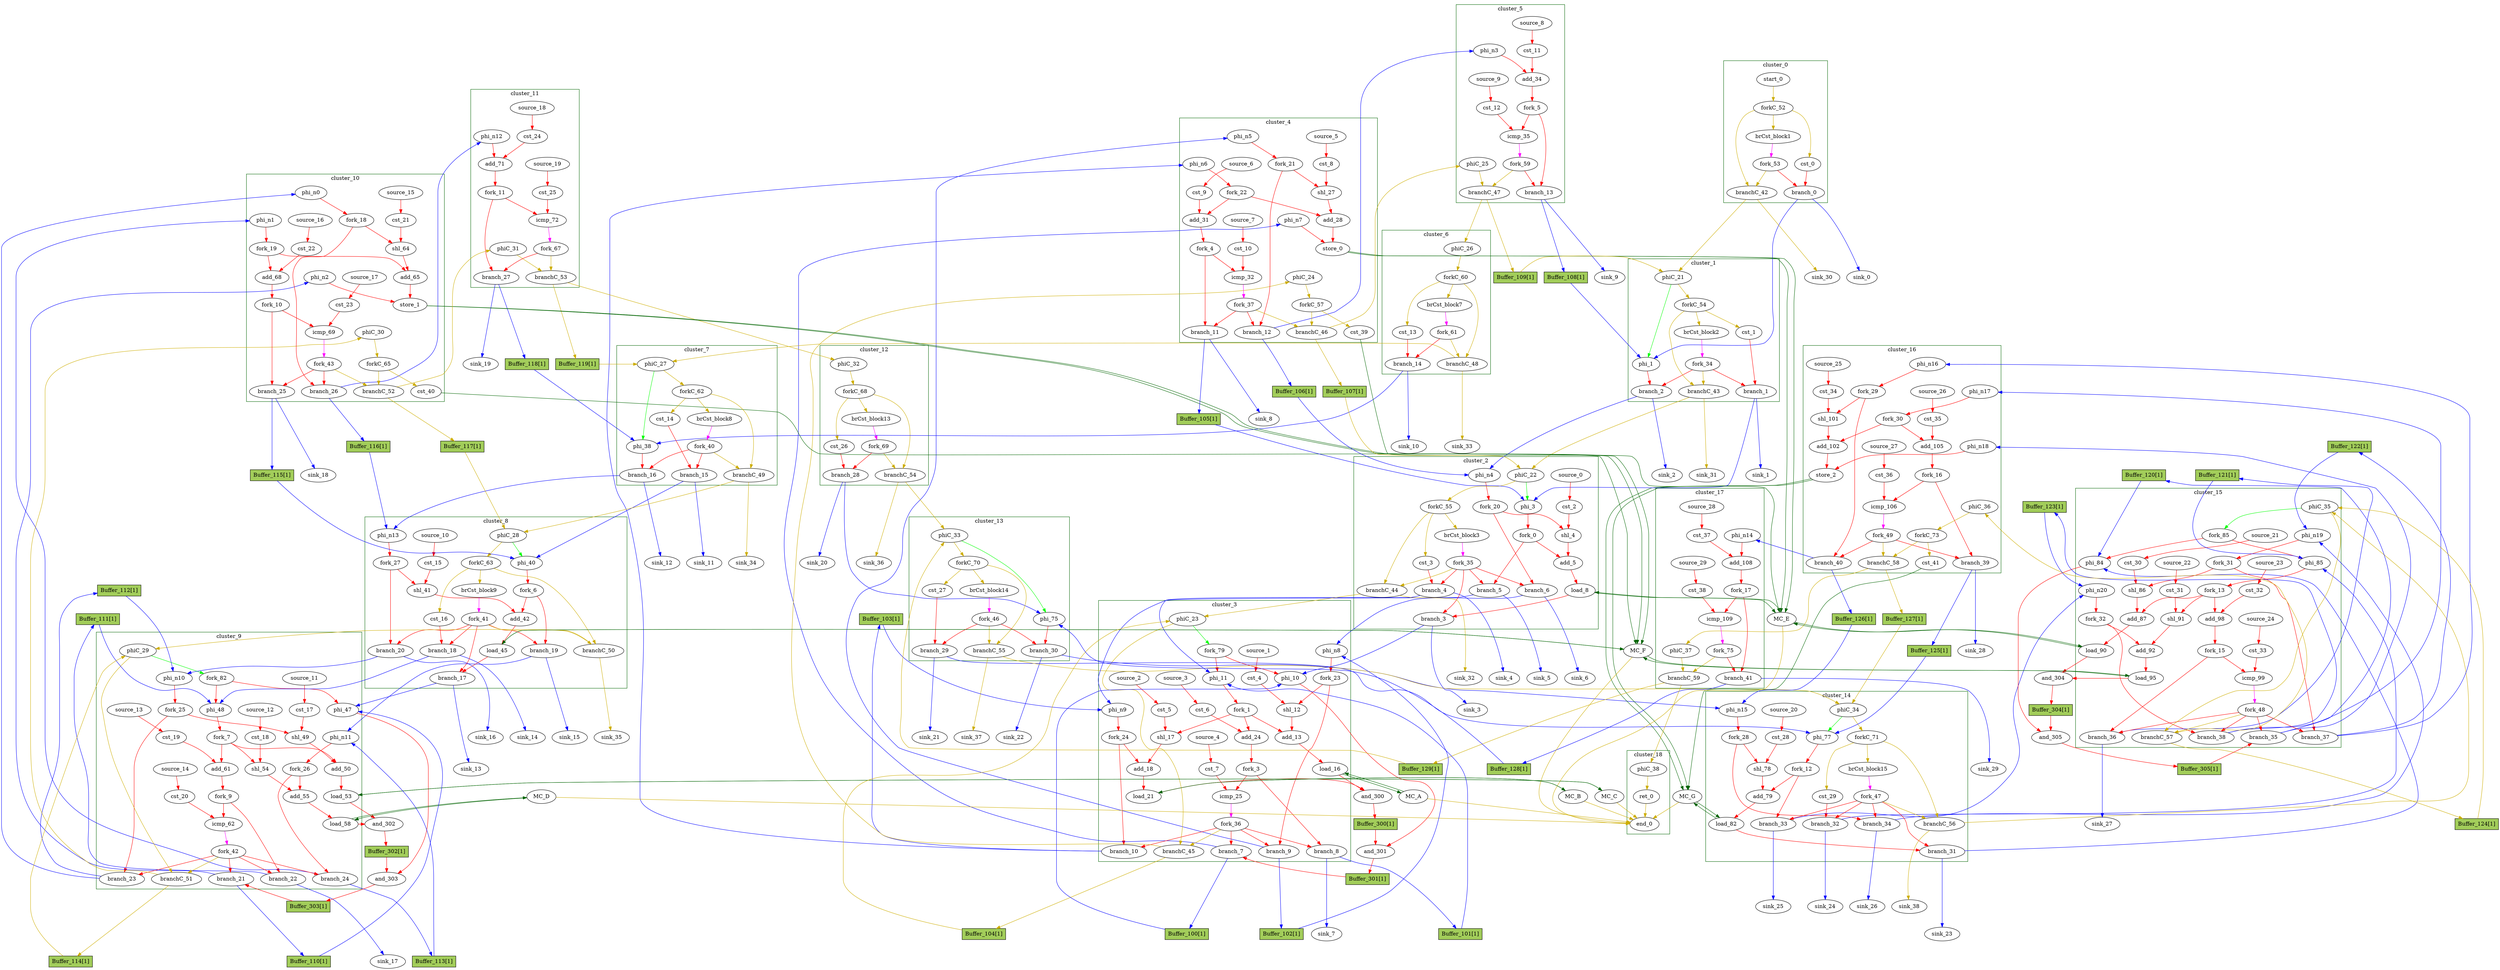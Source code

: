 Digraph G {
	splines=spline;
	subgraph cluster_cluster_3 {
	color = "darkgreen";
label = "cluster_3";
		"phi_10" [type="Mux", in="in1?:1 in2:32 in3:32 ", out="out1:32", bbID=4, delay=1.397];
		"phi_11" [type="Mux", in="in1?:1 in2:4 in3:4 ", out="out1:4", bbID=4, delay=1.397];
		"cst_4" [type="Constant", in="in1:2", out="out1:2", bbID=4, value="0x00000003"];
		"shl_12" [type="Operator", in="in1:7 in2:7 ", out="out1:7 ", bbID=4, II=1, delay=0.0, latency=0, op="shl_op"];
		"add_13" [type="Operator", in="in1:8 in2:8 ", out="out1:8 ", bbID=4, II=1, delay=2.287, latency=0, op="add_op"];
		"load_16" [type="Operator", in="in1:32 in2:8 ", out="out1:32 out2:8 ", bbID=4, II=1, delay=1.412, latency=2, op="mc_load_op", portId=0];
		"cst_5" [type="Constant", in="in1:2", out="out1:2", bbID=4, value="0x00000003"];
		"shl_17" [type="Operator", in="in1:7 in2:7 ", out="out1:7 ", bbID=4, II=1, delay=0.0, latency=0, op="shl_op"];
		"add_18" [type="Operator", in="in1:8 in2:8 ", out="out1:8 ", bbID=4, II=1, delay=2.287, latency=0, op="add_op"];
		"load_21" [type="Operator", in="in1:32 in2:8 ", out="out1:32 out2:8 ", bbID=4, II=1, delay=1.412, latency=2, op="mc_load_op", portId=0];
		"cst_6" [type="Constant", in="in1:1", out="out1:1", bbID=4, value="0x00000001"];
		"add_24" [type="Operator", in="in1:4 in2:4 ", out="out1:4 ", bbID=4, II=1, delay=2.287, latency=0, op="add_op"];
		"cst_7" [type="Constant", in="in1:4", out="out1:4", bbID=4, value="0x00000008"];
		"icmp_25" [type="Operator", in="in1:4 in2:4 ", out="out1:1 ", bbID=4, II=1, delay=1.907, latency=0, op="icmp_ult_op"];
		"phi_n8" [type="Merge", in="in1:4 in2:4 ", out="out1:4", bbID=4, delay=1.397];
		"phi_n9" [type="Merge", in="in1:4 in2:4 ", out="out1:4", bbID=4, delay=1.397];
		"fork_1" [type="Fork", in="in1:4", out="out1:4 out2:4 out3:4 ", bbID=4];
		"fork_3" [type="Fork", in="in1:4", out="out1:4 out2:4 ", bbID=4];
		"fork_23" [type="Fork", in="in1:4", out="out1:4 out2:4 ", bbID=4];
		"fork_24" [type="Fork", in="in1:4", out="out1:4 out2:4 ", bbID=4];
		"branch_7" [type="Branch", in="in1:32 in2?:1", out="out1+:32 out2-:32", bbID=4];
		"branch_8" [type="Branch", in="in1:4 in2?:1", out="out1+:4 out2-:4", bbID=4];
		"branch_9" [type="Branch", in="in1:4 in2?:1", out="out1+:4 out2-:4", bbID=4];
		"branch_10" [type="Branch", in="in1:4 in2?:1", out="out1+:4 out2-:4", bbID=4];
		"fork_36" [type="Fork", in="in1:1", out="out1:1 out2:1 out3:1 out4:1 out5:1 ", bbID=4];
		"phiC_23" [type="CntrlMerge", in="in1:0 in2:0 ", out="out1:0 out2?:1", bbID=4, delay=0.0];
		"branchC_45" [type="Branch", in="in1:0 in2?:1", out="out1+:0 out2-:0", bbID=4];
		"source_1" [type="Source", out="out1:2", bbID=4];
		"source_2" [type="Source", out="out1:2", bbID=4];
		"source_3" [type="Source", out="out1:1", bbID=4];
		"source_4" [type="Source", out="out1:4", bbID=4];
		"fork_79" [type="Fork", in="in1:1", out="out1:1 out2:1 ", bbID=4];
	}
	subgraph cluster_cluster_0 {
	color = "darkgreen";
label = "cluster_0";
		"brCst_block1" [type="Constant", in="in1:1", out="out1:1", bbID=1, value="0x1"];
		"cst_0" [type="Constant", in="in1:1", out="out1:1", bbID=1, value="0x00000000"];
		"branch_0" [type="Branch", in="in1:1 in2?:1", out="out1+:1 out2-:1", bbID=1];
		"start_0" [type="Entry", in="in1:0", out="out1:0", bbID=1, control="true"];
		"forkC_52" [type="Fork", in="in1:0", out="out1:0 out2:0 out3:0 ", bbID=1];
		"branchC_42" [type="Branch", in="in1:0 in2?:1", out="out1+:0 out2-:0", bbID=1];
		"fork_53" [type="Fork", in="in1:1", out="out1:1 out2:1 ", bbID=1];
	}
	subgraph cluster_cluster_18 {
	color = "darkgreen";
label = "cluster_18";
		"ret_0" [type="Operator", in="in1:0 ", out="out1:0 ", bbID=19, II=1, delay=0.0, latency=0, op="ret_op"];
		"end_0" [type="Exit", in="in1:0*e in2:0*e in3:0*e in4:0*e in5:0*e in6:0*e in7:0*e in8:0 ", out="out1:0", bbID=0];
		"phiC_38" [type="Merge", in="in1:0 ", out="out1:0", bbID=19, delay=0.0];
	}
	subgraph cluster_cluster_12 {
	color = "darkgreen";
label = "cluster_12";
		"brCst_block13" [type="Constant", in="in1:1", out="out1:1", bbID=13, value="0x1"];
		"cst_26" [type="Constant", in="in1:1", out="out1:1", bbID=13, value="0x00000000"];
		"branch_28" [type="Branch", in="in1:1 in2?:1", out="out1+:1 out2-:1", bbID=13];
		"phiC_32" [type="Merge", in="in1:0 ", out="out1:0", bbID=13, delay=0.0];
		"forkC_68" [type="Fork", in="in1:0", out="out1:0 out2:0 out3:0 ", bbID=13];
		"branchC_54" [type="Branch", in="in1:0 in2?:1", out="out1+:0 out2-:0", bbID=13];
		"fork_69" [type="Fork", in="in1:1", out="out1:1 out2:1 ", bbID=13];
	}
	subgraph cluster_cluster_13 {
	color = "darkgreen";
label = "cluster_13";
		"phi_75" [type="Mux", in="in1?:1 in2:4 in3:4 ", out="out1:4", bbID=14, delay=1.397];
		"brCst_block14" [type="Constant", in="in1:1", out="out1:1", bbID=14, value="0x1"];
		"cst_27" [type="Constant", in="in1:1", out="out1:1", bbID=14, value="0x00000000"];
		"branch_29" [type="Branch", in="in1:1 in2?:1", out="out1+:1 out2-:1", bbID=14];
		"branch_30" [type="Branch", in="in1:4 in2?:1", out="out1+:4 out2-:4", bbID=14];
		"fork_46" [type="Fork", in="in1:1", out="out1:1 out2:1 out3:1 ", bbID=14];
		"phiC_33" [type="CntrlMerge", in="in1:0 in2:0 ", out="out1:0 out2?:1", bbID=14, delay=0.0];
		"forkC_70" [type="Fork", in="in1:0", out="out1:0 out2:0 out3:0 ", bbID=14];
		"branchC_55" [type="Branch", in="in1:0 in2?:1", out="out1+:0 out2-:0", bbID=14];
	}
	subgraph cluster_cluster_6 {
	color = "darkgreen";
label = "cluster_6";
		"brCst_block7" [type="Constant", in="in1:1", out="out1:1", bbID=7, value="0x1"];
		"cst_13" [type="Constant", in="in1:1", out="out1:1", bbID=7, value="0x00000000"];
		"branch_14" [type="Branch", in="in1:1 in2?:1", out="out1+:1 out2-:1", bbID=7];
		"phiC_26" [type="Merge", in="in1:0 ", out="out1:0", bbID=7, delay=0.0];
		"forkC_60" [type="Fork", in="in1:0", out="out1:0 out2:0 out3:0 ", bbID=7];
		"branchC_48" [type="Branch", in="in1:0 in2?:1", out="out1+:0 out2-:0", bbID=7];
		"fork_61" [type="Fork", in="in1:1", out="out1:1 out2:1 ", bbID=7];
	}
	subgraph cluster_cluster_14 {
	color = "darkgreen";
label = "cluster_14";
		"phi_77" [type="Mux", in="in1?:1 in2:4 in3:4 ", out="out1:4", bbID=15, delay=1.397];
		"cst_28" [type="Constant", in="in1:2", out="out1:2", bbID=15, value="0x00000003"];
		"shl_78" [type="Operator", in="in1:7 in2:7 ", out="out1:7 ", bbID=15, II=1, delay=0.0, latency=0, op="shl_op"];
		"add_79" [type="Operator", in="in1:8 in2:8 ", out="out1:8 ", bbID=15, II=1, delay=2.287, latency=0, op="add_op"];
		"load_82" [type="Operator", in="in1:32 in2:8 ", out="out1:32 out2:8 ", bbID=15, II=1, delay=1.412, latency=2, op="mc_load_op", portId=0];
		"brCst_block15" [type="Constant", in="in1:1", out="out1:1", bbID=15, value="0x1"];
		"cst_29" [type="Constant", in="in1:1", out="out1:1", bbID=15, value="0x00000000"];
		"phi_n15" [type="Merge", in="in1:4 in2:4 ", out="out1:4", bbID=15, delay=1.397];
		"fork_12" [type="Fork", in="in1:4", out="out1:4 out2:4 ", bbID=15];
		"fork_28" [type="Fork", in="in1:4", out="out1:4 out2:4 ", bbID=15];
		"branch_31" [type="Branch", in="in1:32 in2?:1", out="out1+:32 out2-:32", bbID=15];
		"branch_32" [type="Branch", in="in1:1 in2?:1", out="out1+:1 out2-:1", bbID=15];
		"branch_33" [type="Branch", in="in1:4 in2?:1", out="out1+:4 out2-:4", bbID=15];
		"branch_34" [type="Branch", in="in1:4 in2?:1", out="out1+:4 out2-:4", bbID=15];
		"fork_47" [type="Fork", in="in1:1", out="out1:1 out2:1 out3:1 out4:1 out5:1 ", bbID=15];
		"phiC_34" [type="CntrlMerge", in="in1:0 in2:0 ", out="out1:0 out2?:1", bbID=15, delay=0.0];
		"forkC_71" [type="Fork", in="in1:0", out="out1:0 out2:0 out3:0 ", bbID=15];
		"branchC_56" [type="Branch", in="in1:0 in2?:1", out="out1+:0 out2-:0", bbID=15];
		"source_20" [type="Source", out="out1:2", bbID=15];
	}
	subgraph cluster_cluster_16 {
	color = "darkgreen";
label = "cluster_16";
		"cst_34" [type="Constant", in="in1:2", out="out1:2", bbID=17, value="0x00000003"];
		"shl_101" [type="Operator", in="in1:7 in2:7 ", out="out1:7 ", bbID=17, II=1, delay=0.0, latency=0, op="shl_op"];
		"add_102" [type="Operator", in="in1:8 in2:8 ", out="out1:8 ", bbID=17, II=1, delay=2.287, latency=0, op="add_op"];
		"store_2" [type="Operator", in="in1:32 in2:8 ", out="out1:32 out2:8 ", bbID=17, II=1, delay=0.672, latency=0, op="mc_store_op", portId=0];
		"cst_35" [type="Constant", in="in1:1", out="out1:1", bbID=17, value="0x00000001"];
		"add_105" [type="Operator", in="in1:4 in2:4 ", out="out1:4 ", bbID=17, II=1, delay=2.287, latency=0, op="add_op"];
		"cst_36" [type="Constant", in="in1:4", out="out1:4", bbID=17, value="0x00000008"];
		"icmp_106" [type="Operator", in="in1:4 in2:4 ", out="out1:1 ", bbID=17, II=1, delay=1.907, latency=0, op="icmp_ult_op"];
		"phi_n16" [type="Merge", in="in1:4 ", out="out1:4", bbID=17, delay=0.0];
		"phi_n17" [type="Merge", in="in1:4 ", out="out1:4", bbID=17, delay=0.0];
		"phi_n18" [type="Merge", in="in1:32 ", out="out1:32", bbID=17, delay=0.0];
		"fork_16" [type="Fork", in="in1:4", out="out1:4 out2:4 ", bbID=17];
		"fork_29" [type="Fork", in="in1:4", out="out1:4 out2:4 ", bbID=17];
		"fork_30" [type="Fork", in="in1:4", out="out1:4 out2:4 ", bbID=17];
		"branch_39" [type="Branch", in="in1:4 in2?:1", out="out1+:4 out2-:4", bbID=17];
		"branch_40" [type="Branch", in="in1:4 in2?:1", out="out1+:4 out2-:4", bbID=17];
		"fork_49" [type="Fork", in="in1:1", out="out1:1 out2:1 out3:1 ", bbID=17];
		"cst_41" [type="Constant", in="in1:1", out="out1:1", bbID=17, value="0x00000001"];
		"phiC_36" [type="Merge", in="in1:0 ", out="out1:0", bbID=17, delay=0.0];
		"forkC_73" [type="Fork", in="in1:0", out="out1:0 out2:0 ", bbID=17];
		"branchC_58" [type="Branch", in="in1:0 in2?:1", out="out1+:0 out2-:0", bbID=17];
		"source_25" [type="Source", out="out1:2", bbID=17];
		"source_26" [type="Source", out="out1:1", bbID=17];
		"source_27" [type="Source", out="out1:4", bbID=17];
	}
	subgraph cluster_cluster_17 {
	color = "darkgreen";
label = "cluster_17";
		"cst_37" [type="Constant", in="in1:1", out="out1:1", bbID=18, value="0x00000001"];
		"add_108" [type="Operator", in="in1:4 in2:4 ", out="out1:4 ", bbID=18, II=1, delay=2.287, latency=0, op="add_op"];
		"cst_38" [type="Constant", in="in1:4", out="out1:4", bbID=18, value="0x00000008"];
		"icmp_109" [type="Operator", in="in1:4 in2:4 ", out="out1:1 ", bbID=18, II=1, delay=1.907, latency=0, op="icmp_ult_op"];
		"phi_n14" [type="Merge", in="in1:4 ", out="out1:4", bbID=18, delay=0.0];
		"fork_17" [type="Fork", in="in1:4", out="out1:4 out2:4 ", bbID=18];
		"branch_41" [type="Branch", in="in1:4 in2?:1", out="out1+:4 out2-:4", bbID=18];
		"phiC_37" [type="Merge", in="in1:0 ", out="out1:0", bbID=18, delay=0.0];
		"branchC_59" [type="Branch", in="in1:0 in2?:1", out="out1+:0 out2-:0", bbID=18];
		"fork_75" [type="Fork", in="in1:1", out="out1:1 out2:1 ", bbID=18];
		"source_28" [type="Source", out="out1:1", bbID=18];
		"source_29" [type="Source", out="out1:4", bbID=18];
	}
	subgraph cluster_cluster_15 {
	color = "darkgreen";
label = "cluster_15";
		"phi_84" [type="Mux", in="in1?:1 in2:32 in3:32 ", out="out1:32", bbID=16, delay=1.397];
		"phi_85" [type="Mux", in="in1?:1 in2:4 in3:4 ", out="out1:4", bbID=16, delay=1.397];
		"cst_30" [type="Constant", in="in1:2", out="out1:2", bbID=16, value="0x00000003"];
		"shl_86" [type="Operator", in="in1:7 in2:7 ", out="out1:7 ", bbID=16, II=1, delay=0.0, latency=0, op="shl_op"];
		"add_87" [type="Operator", in="in1:8 in2:8 ", out="out1:8 ", bbID=16, II=1, delay=2.287, latency=0, op="add_op"];
		"load_90" [type="Operator", in="in1:32 in2:8 ", out="out1:32 out2:8 ", bbID=16, II=1, delay=1.412, latency=2, op="mc_load_op", portId=1];
		"cst_31" [type="Constant", in="in1:2", out="out1:2", bbID=16, value="0x00000003"];
		"shl_91" [type="Operator", in="in1:7 in2:7 ", out="out1:7 ", bbID=16, II=1, delay=0.0, latency=0, op="shl_op"];
		"add_92" [type="Operator", in="in1:8 in2:8 ", out="out1:8 ", bbID=16, II=1, delay=2.287, latency=0, op="add_op"];
		"load_95" [type="Operator", in="in1:32 in2:8 ", out="out1:32 out2:8 ", bbID=16, II=1, delay=1.412, latency=2, op="mc_load_op", portId=1];
		"cst_32" [type="Constant", in="in1:1", out="out1:1", bbID=16, value="0x00000001"];
		"add_98" [type="Operator", in="in1:4 in2:4 ", out="out1:4 ", bbID=16, II=1, delay=2.287, latency=0, op="add_op"];
		"cst_33" [type="Constant", in="in1:4", out="out1:4", bbID=16, value="0x00000008"];
		"icmp_99" [type="Operator", in="in1:4 in2:4 ", out="out1:1 ", bbID=16, II=1, delay=1.907, latency=0, op="icmp_ult_op"];
		"phi_n19" [type="Merge", in="in1:4 in2:4 ", out="out1:4", bbID=16, delay=1.397];
		"phi_n20" [type="Merge", in="in1:4 in2:4 ", out="out1:4", bbID=16, delay=1.397];
		"fork_13" [type="Fork", in="in1:4", out="out1:4 out2:4 out3:4 ", bbID=16];
		"fork_15" [type="Fork", in="in1:4", out="out1:4 out2:4 ", bbID=16];
		"fork_31" [type="Fork", in="in1:4", out="out1:4 out2:4 ", bbID=16];
		"fork_32" [type="Fork", in="in1:4", out="out1:4 out2:4 ", bbID=16];
		"branch_35" [type="Branch", in="in1:32 in2?:1", out="out1+:32 out2-:32", bbID=16];
		"branch_36" [type="Branch", in="in1:4 in2?:1", out="out1+:4 out2-:4", bbID=16];
		"branch_37" [type="Branch", in="in1:4 in2?:1", out="out1+:4 out2-:4", bbID=16];
		"branch_38" [type="Branch", in="in1:4 in2?:1", out="out1+:4 out2-:4", bbID=16];
		"fork_48" [type="Fork", in="in1:1", out="out1:1 out2:1 out3:1 out4:1 out5:1 ", bbID=16];
		"phiC_35" [type="CntrlMerge", in="in1:0 in2:0 ", out="out1:0 out2?:1", bbID=16, delay=0.0];
		"branchC_57" [type="Branch", in="in1:0 in2?:1", out="out1+:0 out2-:0", bbID=16];
		"source_21" [type="Source", out="out1:2", bbID=16];
		"source_22" [type="Source", out="out1:2", bbID=16];
		"source_23" [type="Source", out="out1:1", bbID=16];
		"source_24" [type="Source", out="out1:4", bbID=16];
		"fork_85" [type="Fork", in="in1:1", out="out1:1 out2:1 ", bbID=16];
	}
	subgraph cluster_cluster_9 {
	color = "darkgreen";
label = "cluster_9";
		"phi_47" [type="Mux", in="in1?:1 in2:32 in3:32 ", out="out1:32", bbID=10, delay=1.397];
		"phi_48" [type="Mux", in="in1?:1 in2:4 in3:4 ", out="out1:4", bbID=10, delay=1.397];
		"cst_17" [type="Constant", in="in1:2", out="out1:2", bbID=10, value="0x00000003"];
		"shl_49" [type="Operator", in="in1:7 in2:7 ", out="out1:7 ", bbID=10, II=1, delay=0.0, latency=0, op="shl_op"];
		"add_50" [type="Operator", in="in1:8 in2:8 ", out="out1:8 ", bbID=10, II=1, delay=2.287, latency=0, op="add_op"];
		"load_53" [type="Operator", in="in1:32 in2:8 ", out="out1:32 out2:8 ", bbID=10, II=1, delay=1.412, latency=2, op="mc_load_op", portId=0];
		"cst_18" [type="Constant", in="in1:2", out="out1:2", bbID=10, value="0x00000003"];
		"shl_54" [type="Operator", in="in1:7 in2:7 ", out="out1:7 ", bbID=10, II=1, delay=0.0, latency=0, op="shl_op"];
		"add_55" [type="Operator", in="in1:8 in2:8 ", out="out1:8 ", bbID=10, II=1, delay=2.287, latency=0, op="add_op"];
		"load_58" [type="Operator", in="in1:32 in2:8 ", out="out1:32 out2:8 ", bbID=10, II=1, delay=1.412, latency=2, op="mc_load_op", portId=0];
		"cst_19" [type="Constant", in="in1:1", out="out1:1", bbID=10, value="0x00000001"];
		"add_61" [type="Operator", in="in1:4 in2:4 ", out="out1:4 ", bbID=10, II=1, delay=2.287, latency=0, op="add_op"];
		"cst_20" [type="Constant", in="in1:4", out="out1:4", bbID=10, value="0x00000008"];
		"icmp_62" [type="Operator", in="in1:4 in2:4 ", out="out1:1 ", bbID=10, II=1, delay=1.907, latency=0, op="icmp_ult_op"];
		"phi_n10" [type="Merge", in="in1:4 in2:4 ", out="out1:4", bbID=10, delay=1.397];
		"phi_n11" [type="Merge", in="in1:4 in2:4 ", out="out1:4", bbID=10, delay=1.397];
		"fork_7" [type="Fork", in="in1:4", out="out1:4 out2:4 out3:4 ", bbID=10];
		"fork_9" [type="Fork", in="in1:4", out="out1:4 out2:4 ", bbID=10];
		"fork_25" [type="Fork", in="in1:4", out="out1:4 out2:4 ", bbID=10];
		"fork_26" [type="Fork", in="in1:4", out="out1:4 out2:4 ", bbID=10];
		"branch_21" [type="Branch", in="in1:32 in2?:1", out="out1+:32 out2-:32", bbID=10];
		"branch_22" [type="Branch", in="in1:4 in2?:1", out="out1+:4 out2-:4", bbID=10];
		"branch_23" [type="Branch", in="in1:4 in2?:1", out="out1+:4 out2-:4", bbID=10];
		"branch_24" [type="Branch", in="in1:4 in2?:1", out="out1+:4 out2-:4", bbID=10];
		"fork_42" [type="Fork", in="in1:1", out="out1:1 out2:1 out3:1 out4:1 out5:1 ", bbID=10];
		"phiC_29" [type="CntrlMerge", in="in1:0 in2:0 ", out="out1:0 out2?:1", bbID=10, delay=0.0];
		"branchC_51" [type="Branch", in="in1:0 in2?:1", out="out1+:0 out2-:0", bbID=10];
		"source_11" [type="Source", out="out1:2", bbID=10];
		"source_12" [type="Source", out="out1:2", bbID=10];
		"source_13" [type="Source", out="out1:1", bbID=10];
		"source_14" [type="Source", out="out1:4", bbID=10];
		"fork_82" [type="Fork", in="in1:1", out="out1:1 out2:1 ", bbID=10];
	}
	subgraph cluster_cluster_1 {
	color = "darkgreen";
label = "cluster_1";
		"phi_1" [type="Mux", in="in1?:1 in2:4 in3:4 ", out="out1:4", bbID=2, delay=1.397];
		"brCst_block2" [type="Constant", in="in1:1", out="out1:1", bbID=2, value="0x1"];
		"cst_1" [type="Constant", in="in1:1", out="out1:1", bbID=2, value="0x00000000"];
		"branch_1" [type="Branch", in="in1:1 in2?:1", out="out1+:1 out2-:1", bbID=2];
		"branch_2" [type="Branch", in="in1:4 in2?:1", out="out1+:4 out2-:4", bbID=2];
		"fork_34" [type="Fork", in="in1:1", out="out1:1 out2:1 out3:1 ", bbID=2];
		"phiC_21" [type="CntrlMerge", in="in1:0 in2:0 ", out="out1:0 out2?:1", bbID=2, delay=0.0];
		"forkC_54" [type="Fork", in="in1:0", out="out1:0 out2:0 out3:0 ", bbID=2];
		"branchC_43" [type="Branch", in="in1:0 in2?:1", out="out1+:0 out2-:0", bbID=2];
	}
	subgraph cluster_cluster_5 {
	color = "darkgreen";
label = "cluster_5";
		"cst_11" [type="Constant", in="in1:1", out="out1:1", bbID=6, value="0x00000001"];
		"add_34" [type="Operator", in="in1:4 in2:4 ", out="out1:4 ", bbID=6, II=1, delay=2.287, latency=0, op="add_op"];
		"cst_12" [type="Constant", in="in1:4", out="out1:4", bbID=6, value="0x00000008"];
		"icmp_35" [type="Operator", in="in1:4 in2:4 ", out="out1:1 ", bbID=6, II=1, delay=1.907, latency=0, op="icmp_ult_op"];
		"phi_n3" [type="Merge", in="in1:4 ", out="out1:4", bbID=6, delay=0.0];
		"fork_5" [type="Fork", in="in1:4", out="out1:4 out2:4 ", bbID=6];
		"branch_13" [type="Branch", in="in1:4 in2?:1", out="out1+:4 out2-:4", bbID=6];
		"phiC_25" [type="Merge", in="in1:0 ", out="out1:0", bbID=6, delay=0.0];
		"branchC_47" [type="Branch", in="in1:0 in2?:1", out="out1+:0 out2-:0", bbID=6];
		"fork_59" [type="Fork", in="in1:1", out="out1:1 out2:1 ", bbID=6];
		"source_8" [type="Source", out="out1:1", bbID=6];
		"source_9" [type="Source", out="out1:4", bbID=6];
	}
	subgraph cluster_cluster_2 {
	color = "darkgreen";
label = "cluster_2";
		"phi_3" [type="Mux", in="in1?:1 in2:4 in3:4 ", out="out1:4", bbID=3, delay=1.397];
		"cst_2" [type="Constant", in="in1:2", out="out1:2", bbID=3, value="0x00000003"];
		"shl_4" [type="Operator", in="in1:7 in2:7 ", out="out1:7 ", bbID=3, II=1, delay=0.0, latency=0, op="shl_op"];
		"add_5" [type="Operator", in="in1:8 in2:8 ", out="out1:8 ", bbID=3, II=1, delay=2.287, latency=0, op="add_op"];
		"load_8" [type="Operator", in="in1:32 in2:8 ", out="out1:32 out2:8 ", bbID=3, II=1, delay=1.412, latency=2, op="mc_load_op", portId=0];
		"brCst_block3" [type="Constant", in="in1:1", out="out1:1", bbID=3, value="0x1"];
		"cst_3" [type="Constant", in="in1:1", out="out1:1", bbID=3, value="0x00000000"];
		"phi_n4" [type="Merge", in="in1:4 in2:4 ", out="out1:4", bbID=3, delay=1.397];
		"fork_0" [type="Fork", in="in1:4", out="out1:4 out2:4 ", bbID=3];
		"fork_20" [type="Fork", in="in1:4", out="out1:4 out2:4 ", bbID=3];
		"branch_3" [type="Branch", in="in1:32 in2?:1", out="out1+:32 out2-:32", bbID=3];
		"branch_4" [type="Branch", in="in1:1 in2?:1", out="out1+:1 out2-:1", bbID=3];
		"branch_5" [type="Branch", in="in1:4 in2?:1", out="out1+:4 out2-:4", bbID=3];
		"branch_6" [type="Branch", in="in1:4 in2?:1", out="out1+:4 out2-:4", bbID=3];
		"fork_35" [type="Fork", in="in1:1", out="out1:1 out2:1 out3:1 out4:1 out5:1 ", bbID=3];
		"phiC_22" [type="CntrlMerge", in="in1:0 in2:0 ", out="out1:0 out2?:1", bbID=3, delay=0.0];
		"forkC_55" [type="Fork", in="in1:0", out="out1:0 out2:0 out3:0 ", bbID=3];
		"branchC_44" [type="Branch", in="in1:0 in2?:1", out="out1+:0 out2-:0", bbID=3];
		"source_0" [type="Source", out="out1:2", bbID=3];
	}
	subgraph cluster_cluster_11 {
	color = "darkgreen";
label = "cluster_11";
		"cst_24" [type="Constant", in="in1:1", out="out1:1", bbID=12, value="0x00000001"];
		"add_71" [type="Operator", in="in1:4 in2:4 ", out="out1:4 ", bbID=12, II=1, delay=2.287, latency=0, op="add_op"];
		"cst_25" [type="Constant", in="in1:4", out="out1:4", bbID=12, value="0x00000008"];
		"icmp_72" [type="Operator", in="in1:4 in2:4 ", out="out1:1 ", bbID=12, II=1, delay=1.907, latency=0, op="icmp_ult_op"];
		"phi_n12" [type="Merge", in="in1:4 ", out="out1:4", bbID=12, delay=0.0];
		"fork_11" [type="Fork", in="in1:4", out="out1:4 out2:4 ", bbID=12];
		"branch_27" [type="Branch", in="in1:4 in2?:1", out="out1+:4 out2-:4", bbID=12];
		"phiC_31" [type="Merge", in="in1:0 ", out="out1:0", bbID=12, delay=0.0];
		"branchC_53" [type="Branch", in="in1:0 in2?:1", out="out1+:0 out2-:0", bbID=12];
		"fork_67" [type="Fork", in="in1:1", out="out1:1 out2:1 ", bbID=12];
		"source_18" [type="Source", out="out1:1", bbID=12];
		"source_19" [type="Source", out="out1:4", bbID=12];
	}
	subgraph cluster_cluster_10 {
	color = "darkgreen";
label = "cluster_10";
		"cst_21" [type="Constant", in="in1:2", out="out1:2", bbID=11, value="0x00000003"];
		"shl_64" [type="Operator", in="in1:7 in2:7 ", out="out1:7 ", bbID=11, II=1, delay=0.0, latency=0, op="shl_op"];
		"add_65" [type="Operator", in="in1:8 in2:8 ", out="out1:8 ", bbID=11, II=1, delay=2.287, latency=0, op="add_op"];
		"store_1" [type="Operator", in="in1:32 in2:8 ", out="out1:32 out2:8 ", bbID=11, II=1, delay=0.672, latency=0, op="mc_store_op", portId=0];
		"cst_22" [type="Constant", in="in1:1", out="out1:1", bbID=11, value="0x00000001"];
		"add_68" [type="Operator", in="in1:4 in2:4 ", out="out1:4 ", bbID=11, II=1, delay=2.287, latency=0, op="add_op"];
		"cst_23" [type="Constant", in="in1:4", out="out1:4", bbID=11, value="0x00000008"];
		"icmp_69" [type="Operator", in="in1:4 in2:4 ", out="out1:1 ", bbID=11, II=1, delay=1.907, latency=0, op="icmp_ult_op"];
		"phi_n0" [type="Merge", in="in1:4 ", out="out1:4", bbID=11, delay=0.0];
		"phi_n1" [type="Merge", in="in1:4 ", out="out1:4", bbID=11, delay=0.0];
		"phi_n2" [type="Merge", in="in1:32 ", out="out1:32", bbID=11, delay=0.0];
		"fork_10" [type="Fork", in="in1:4", out="out1:4 out2:4 ", bbID=11];
		"fork_18" [type="Fork", in="in1:4", out="out1:4 out2:4 ", bbID=11];
		"fork_19" [type="Fork", in="in1:4", out="out1:4 out2:4 ", bbID=11];
		"branch_25" [type="Branch", in="in1:4 in2?:1", out="out1+:4 out2-:4", bbID=11];
		"branch_26" [type="Branch", in="in1:4 in2?:1", out="out1+:4 out2-:4", bbID=11];
		"fork_43" [type="Fork", in="in1:1", out="out1:1 out2:1 out3:1 ", bbID=11];
		"cst_40" [type="Constant", in="in1:1", out="out1:1", bbID=11, value="0x00000001"];
		"phiC_30" [type="Merge", in="in1:0 ", out="out1:0", bbID=11, delay=0.0];
		"forkC_65" [type="Fork", in="in1:0", out="out1:0 out2:0 ", bbID=11];
		"branchC_52" [type="Branch", in="in1:0 in2?:1", out="out1+:0 out2-:0", bbID=11];
		"source_15" [type="Source", out="out1:2", bbID=11];
		"source_16" [type="Source", out="out1:1", bbID=11];
		"source_17" [type="Source", out="out1:4", bbID=11];
	}
	subgraph cluster_cluster_4 {
	color = "darkgreen";
label = "cluster_4";
		"cst_8" [type="Constant", in="in1:2", out="out1:2", bbID=5, value="0x00000003"];
		"shl_27" [type="Operator", in="in1:7 in2:7 ", out="out1:7 ", bbID=5, II=1, delay=0.0, latency=0, op="shl_op"];
		"add_28" [type="Operator", in="in1:8 in2:8 ", out="out1:8 ", bbID=5, II=1, delay=2.287, latency=0, op="add_op"];
		"store_0" [type="Operator", in="in1:32 in2:8 ", out="out1:32 out2:8 ", bbID=5, II=1, delay=0.672, latency=0, op="mc_store_op", portId=0];
		"cst_9" [type="Constant", in="in1:1", out="out1:1", bbID=5, value="0x00000001"];
		"add_31" [type="Operator", in="in1:4 in2:4 ", out="out1:4 ", bbID=5, II=1, delay=2.287, latency=0, op="add_op"];
		"cst_10" [type="Constant", in="in1:4", out="out1:4", bbID=5, value="0x00000008"];
		"icmp_32" [type="Operator", in="in1:4 in2:4 ", out="out1:1 ", bbID=5, II=1, delay=1.907, latency=0, op="icmp_ult_op"];
		"phi_n5" [type="Merge", in="in1:4 ", out="out1:4", bbID=5, delay=0.0];
		"phi_n6" [type="Merge", in="in1:4 ", out="out1:4", bbID=5, delay=0.0];
		"phi_n7" [type="Merge", in="in1:32 ", out="out1:32", bbID=5, delay=0.0];
		"fork_4" [type="Fork", in="in1:4", out="out1:4 out2:4 ", bbID=5];
		"fork_21" [type="Fork", in="in1:4", out="out1:4 out2:4 ", bbID=5];
		"fork_22" [type="Fork", in="in1:4", out="out1:4 out2:4 ", bbID=5];
		"branch_11" [type="Branch", in="in1:4 in2?:1", out="out1+:4 out2-:4", bbID=5];
		"branch_12" [type="Branch", in="in1:4 in2?:1", out="out1+:4 out2-:4", bbID=5];
		"fork_37" [type="Fork", in="in1:1", out="out1:1 out2:1 out3:1 ", bbID=5];
		"cst_39" [type="Constant", in="in1:1", out="out1:1", bbID=5, value="0x00000001"];
		"phiC_24" [type="Merge", in="in1:0 ", out="out1:0", bbID=5, delay=0.0];
		"forkC_57" [type="Fork", in="in1:0", out="out1:0 out2:0 ", bbID=5];
		"branchC_46" [type="Branch", in="in1:0 in2?:1", out="out1+:0 out2-:0", bbID=5];
		"source_5" [type="Source", out="out1:2", bbID=5];
		"source_6" [type="Source", out="out1:1", bbID=5];
		"source_7" [type="Source", out="out1:4", bbID=5];
	}
	subgraph cluster_cluster_7 {
	color = "darkgreen";
label = "cluster_7";
		"phi_38" [type="Mux", in="in1?:1 in2:4 in3:4 ", out="out1:4", bbID=8, delay=1.397];
		"brCst_block8" [type="Constant", in="in1:1", out="out1:1", bbID=8, value="0x1"];
		"cst_14" [type="Constant", in="in1:1", out="out1:1", bbID=8, value="0x00000000"];
		"branch_15" [type="Branch", in="in1:1 in2?:1", out="out1+:1 out2-:1", bbID=8];
		"branch_16" [type="Branch", in="in1:4 in2?:1", out="out1+:4 out2-:4", bbID=8];
		"fork_40" [type="Fork", in="in1:1", out="out1:1 out2:1 out3:1 ", bbID=8];
		"phiC_27" [type="CntrlMerge", in="in1:0 in2:0 ", out="out1:0 out2?:1", bbID=8, delay=0.0];
		"forkC_62" [type="Fork", in="in1:0", out="out1:0 out2:0 out3:0 ", bbID=8];
		"branchC_49" [type="Branch", in="in1:0 in2?:1", out="out1+:0 out2-:0", bbID=8];
	}
	subgraph cluster_cluster_8 {
	color = "darkgreen";
label = "cluster_8";
		"phi_40" [type="Mux", in="in1?:1 in2:4 in3:4 ", out="out1:4", bbID=9, delay=1.397];
		"cst_15" [type="Constant", in="in1:2", out="out1:2", bbID=9, value="0x00000003"];
		"shl_41" [type="Operator", in="in1:7 in2:7 ", out="out1:7 ", bbID=9, II=1, delay=0.0, latency=0, op="shl_op"];
		"add_42" [type="Operator", in="in1:8 in2:8 ", out="out1:8 ", bbID=9, II=1, delay=2.287, latency=0, op="add_op"];
		"load_45" [type="Operator", in="in1:32 in2:8 ", out="out1:32 out2:8 ", bbID=9, II=1, delay=1.412, latency=2, op="mc_load_op", portId=0];
		"brCst_block9" [type="Constant", in="in1:1", out="out1:1", bbID=9, value="0x1"];
		"cst_16" [type="Constant", in="in1:1", out="out1:1", bbID=9, value="0x00000000"];
		"phi_n13" [type="Merge", in="in1:4 in2:4 ", out="out1:4", bbID=9, delay=1.397];
		"fork_6" [type="Fork", in="in1:4", out="out1:4 out2:4 ", bbID=9];
		"fork_27" [type="Fork", in="in1:4", out="out1:4 out2:4 ", bbID=9];
		"branch_17" [type="Branch", in="in1:32 in2?:1", out="out1+:32 out2-:32", bbID=9];
		"branch_18" [type="Branch", in="in1:1 in2?:1", out="out1+:1 out2-:1", bbID=9];
		"branch_19" [type="Branch", in="in1:4 in2?:1", out="out1+:4 out2-:4", bbID=9];
		"branch_20" [type="Branch", in="in1:4 in2?:1", out="out1+:4 out2-:4", bbID=9];
		"fork_41" [type="Fork", in="in1:1", out="out1:1 out2:1 out3:1 out4:1 out5:1 ", bbID=9];
		"phiC_28" [type="CntrlMerge", in="in1:0 in2:0 ", out="out1:0 out2?:1", bbID=9, delay=0.0];
		"forkC_63" [type="Fork", in="in1:0", out="out1:0 out2:0 out3:0 ", bbID=9];
		"branchC_50" [type="Branch", in="in1:0 in2?:1", out="out1+:0 out2-:0", bbID=9];
		"source_10" [type="Source", out="out1:2", bbID=9];
	}
		"MC_E" [type="MC", in="in1:32*c0 in2:8*l0a in3:8*s0a in4:32*s0d in5:8*l1a ", out="out1:32*l0d out2:32*l1d out3:0*e ", bbID=0, bbcount=1, ldcount=2, memory="E", stcount=1];
		"MC_A" [type="MC", in="in1:8*l0a ", out="out1:32*l0d out2:0*e ", bbID=0, bbcount=0, ldcount=1, memory="A", stcount=0];
		"MC_B" [type="MC", in="in1:8*l0a ", out="out1:32*l0d out2:0*e ", bbID=0, bbcount=0, ldcount=1, memory="B", stcount=0];
		"MC_F" [type="MC", in="in1:32*c0 in2:8*l0a in3:8*s0a in4:32*s0d in5:8*l1a ", out="out1:32*l0d out2:32*l1d out3:0*e ", bbID=0, bbcount=1, ldcount=2, memory="F", stcount=1];
		"MC_C" [type="MC", in="in1:8*l0a ", out="out1:32*l0d out2:0*e ", bbID=0, bbcount=0, ldcount=1, memory="C", stcount=0];
		"MC_D" [type="MC", in="in1:8*l0a ", out="out1:32*l0d out2:0*e ", bbID=0, bbcount=0, ldcount=1, memory="D", stcount=0];
		"MC_G" [type="MC", in="in1:32*c0 in2:8*l0a in3:8*s0a in4:32*s0d ", out="out1:32*l0d out2:0*e ", bbID=0, bbcount=1, ldcount=1, memory="G", stcount=1];
		"sink_0" [type="Sink", in="in1:1", bbID=0];
		"sink_1" [type="Sink", in="in1:1", bbID=0];
		"sink_2" [type="Sink", in="in1:4", bbID=0];
		"sink_3" [type="Sink", in="in1:32", bbID=0];
		"sink_4" [type="Sink", in="in1:1", bbID=0];
		"sink_5" [type="Sink", in="in1:4", bbID=0];
		"sink_6" [type="Sink", in="in1:4", bbID=0];
		"sink_7" [type="Sink", in="in1:4", bbID=0];
		"sink_8" [type="Sink", in="in1:4", bbID=0];
		"sink_9" [type="Sink", in="in1:4", bbID=0];
		"sink_10" [type="Sink", in="in1:1", bbID=0];
		"sink_11" [type="Sink", in="in1:1", bbID=0];
		"sink_12" [type="Sink", in="in1:4", bbID=0];
		"sink_13" [type="Sink", in="in1:32", bbID=0];
		"sink_14" [type="Sink", in="in1:1", bbID=0];
		"sink_15" [type="Sink", in="in1:4", bbID=0];
		"sink_16" [type="Sink", in="in1:4", bbID=0];
		"sink_17" [type="Sink", in="in1:4", bbID=0];
		"sink_18" [type="Sink", in="in1:4", bbID=0];
		"sink_19" [type="Sink", in="in1:4", bbID=0];
		"sink_20" [type="Sink", in="in1:1", bbID=0];
		"sink_21" [type="Sink", in="in1:1", bbID=0];
		"sink_22" [type="Sink", in="in1:4", bbID=0];
		"sink_23" [type="Sink", in="in1:32", bbID=0];
		"sink_24" [type="Sink", in="in1:1", bbID=0];
		"sink_25" [type="Sink", in="in1:4", bbID=0];
		"sink_26" [type="Sink", in="in1:4", bbID=0];
		"sink_27" [type="Sink", in="in1:4", bbID=0];
		"sink_28" [type="Sink", in="in1:4", bbID=0];
		"sink_29" [type="Sink", in="in1:4", bbID=0];
		"sink_30" [type="Sink", in="in1:0", bbID=0];
		"sink_31" [type="Sink", in="in1:0", bbID=0];
		"sink_32" [type="Sink", in="in1:0", bbID=0];
		"sink_33" [type="Sink", in="in1:0", bbID=0];
		"sink_34" [type="Sink", in="in1:0", bbID=0];
		"sink_35" [type="Sink", in="in1:0", bbID=0];
		"sink_36" [type="Sink", in="in1:0", bbID=0];
		"sink_37" [type="Sink", in="in1:0", bbID=0];
		"sink_38" [type="Sink", in="in1:0", bbID=0];
		"Buffer_100" [type="Buffer", in="in1:32", out="out1:32", bbID=3, fillcolor="darkolivegreen3", height=0.4, label="Buffer_100[1]", shape="box", slots=1, style="filled", transparent="false"];
		"Buffer_101" [type="Buffer", in="in1:32", out="out1:32", bbID=3, fillcolor="darkolivegreen3", height=0.4, label="Buffer_101[1]", shape="box", slots=1, style="filled", transparent="false"];
		"Buffer_102" [type="Buffer", in="in1:32", out="out1:32", bbID=3, fillcolor="darkolivegreen3", height=0.4, label="Buffer_102[1]", shape="box", slots=1, style="filled", transparent="false"];
		"Buffer_103" [type="Buffer", in="in1:32", out="out1:32", bbID=3, fillcolor="darkolivegreen3", height=0.4, label="Buffer_103[1]", shape="box", slots=1, style="filled", transparent="false"];
		"Buffer_104" [type="Buffer", in="in1:32", out="out1:32", bbID=3, fillcolor="darkolivegreen3", height=0.4, label="Buffer_104[1]", shape="box", slots=1, style="filled", transparent="false"];
		"Buffer_105" [type="Buffer", in="in1:32", out="out1:32", bbID=3, fillcolor="darkolivegreen3", height=0.4, label="Buffer_105[1]", shape="box", slots=1, style="filled", transparent="false"];
		"Buffer_106" [type="Buffer", in="in1:32", out="out1:32", bbID=3, fillcolor="darkolivegreen3", height=0.4, label="Buffer_106[1]", shape="box", slots=1, style="filled", transparent="false"];
		"Buffer_107" [type="Buffer", in="in1:32", out="out1:32", bbID=3, fillcolor="darkolivegreen3", height=0.4, label="Buffer_107[1]", shape="box", slots=1, style="filled", transparent="false"];
		"Buffer_108" [type="Buffer", in="in1:32", out="out1:32", bbID=3, fillcolor="darkolivegreen3", height=0.4, label="Buffer_108[1]", shape="box", slots=1, style="filled", transparent="false"];
		"Buffer_109" [type="Buffer", in="in1:32", out="out1:32", bbID=3, fillcolor="darkolivegreen3", height=0.4, label="Buffer_109[1]", shape="box", slots=1, style="filled", transparent="false"];
		"Buffer_110" [type="Buffer", in="in1:32", out="out1:32", bbID=3, fillcolor="darkolivegreen3", height=0.4, label="Buffer_110[1]", shape="box", slots=1, style="filled", transparent="false"];
		"Buffer_111" [type="Buffer", in="in1:32", out="out1:32", bbID=3, fillcolor="darkolivegreen3", height=0.4, label="Buffer_111[1]", shape="box", slots=1, style="filled", transparent="false"];
		"Buffer_112" [type="Buffer", in="in1:32", out="out1:32", bbID=3, fillcolor="darkolivegreen3", height=0.4, label="Buffer_112[1]", shape="box", slots=1, style="filled", transparent="false"];
		"Buffer_113" [type="Buffer", in="in1:32", out="out1:32", bbID=3, fillcolor="darkolivegreen3", height=0.4, label="Buffer_113[1]", shape="box", slots=1, style="filled", transparent="false"];
		"Buffer_114" [type="Buffer", in="in1:32", out="out1:32", bbID=3, fillcolor="darkolivegreen3", height=0.4, label="Buffer_114[1]", shape="box", slots=1, style="filled", transparent="false"];
		"Buffer_115" [type="Buffer", in="in1:32", out="out1:32", bbID=3, fillcolor="darkolivegreen3", height=0.4, label="Buffer_115[1]", shape="box", slots=1, style="filled", transparent="false"];
		"Buffer_116" [type="Buffer", in="in1:32", out="out1:32", bbID=3, fillcolor="darkolivegreen3", height=0.4, label="Buffer_116[1]", shape="box", slots=1, style="filled", transparent="false"];
		"Buffer_117" [type="Buffer", in="in1:32", out="out1:32", bbID=3, fillcolor="darkolivegreen3", height=0.4, label="Buffer_117[1]", shape="box", slots=1, style="filled", transparent="false"];
		"Buffer_118" [type="Buffer", in="in1:32", out="out1:32", bbID=3, fillcolor="darkolivegreen3", height=0.4, label="Buffer_118[1]", shape="box", slots=1, style="filled", transparent="false"];
		"Buffer_119" [type="Buffer", in="in1:32", out="out1:32", bbID=3, fillcolor="darkolivegreen3", height=0.4, label="Buffer_119[1]", shape="box", slots=1, style="filled", transparent="false"];
		"Buffer_120" [type="Buffer", in="in1:32", out="out1:32", bbID=3, fillcolor="darkolivegreen3", height=0.4, label="Buffer_120[1]", shape="box", slots=1, style="filled", transparent="false"];
		"Buffer_121" [type="Buffer", in="in1:32", out="out1:32", bbID=3, fillcolor="darkolivegreen3", height=0.4, label="Buffer_121[1]", shape="box", slots=1, style="filled", transparent="false"];
		"Buffer_122" [type="Buffer", in="in1:32", out="out1:32", bbID=3, fillcolor="darkolivegreen3", height=0.4, label="Buffer_122[1]", shape="box", slots=1, style="filled", transparent="false"];
		"Buffer_123" [type="Buffer", in="in1:32", out="out1:32", bbID=3, fillcolor="darkolivegreen3", height=0.4, label="Buffer_123[1]", shape="box", slots=1, style="filled", transparent="false"];
		"Buffer_124" [type="Buffer", in="in1:32", out="out1:32", bbID=3, fillcolor="darkolivegreen3", height=0.4, label="Buffer_124[1]", shape="box", slots=1, style="filled", transparent="false"];
		"Buffer_125" [type="Buffer", in="in1:32", out="out1:32", bbID=3, fillcolor="darkolivegreen3", height=0.4, label="Buffer_125[1]", shape="box", slots=1, style="filled", transparent="false"];
		"Buffer_126" [type="Buffer", in="in1:32", out="out1:32", bbID=3, fillcolor="darkolivegreen3", height=0.4, label="Buffer_126[1]", shape="box", slots=1, style="filled", transparent="false"];
		"Buffer_127" [type="Buffer", in="in1:32", out="out1:32", bbID=3, fillcolor="darkolivegreen3", height=0.4, label="Buffer_127[1]", shape="box", slots=1, style="filled", transparent="false"];
		"Buffer_128" [type="Buffer", in="in1:32", out="out1:32", bbID=3, fillcolor="darkolivegreen3", height=0.4, label="Buffer_128[1]", shape="box", slots=1, style="filled", transparent="false"];
		"Buffer_129" [type="Buffer", in="in1:32", out="out1:32", bbID=3, fillcolor="darkolivegreen3", height=0.4, label="Buffer_129[1]", shape="box", slots=1, style="filled", transparent="false"];
		"and_300" [type="Operator", in="in1:32 in2:32 ", out="out1:32 ", bbID=4, II=1, delay=0.0, latency=6, op="and_op"];
		"Buffer_300" [type="Buffer", in="in1:32", out="out1:32", bbID=3, fillcolor="darkolivegreen3", height=0.4, label="Buffer_300[1]", shape="box", slots=1, style="filled", transparent="false"];
		"and_301" [type="Operator", in="in1:32 in2:32 ", out="out1:32 ", bbID=4, II=1, delay=0.0, latency=10, op="and_op"];
		"Buffer_301" [type="Buffer", in="in1:32", out="out1:32", bbID=3, fillcolor="darkolivegreen3", height=0.4, label="Buffer_301[1]", shape="box", slots=1, style="filled", transparent="false"];
		"and_302" [type="Operator", in="in1:32 in2:32 ", out="out1:32 ", bbID=10, II=1, delay=0.0, latency=6, op="and_op"];
		"Buffer_302" [type="Buffer", in="in1:32", out="out1:32", bbID=3, fillcolor="darkolivegreen3", height=0.4, label="Buffer_302[1]", shape="box", slots=1, style="filled", transparent="false"];
		"and_303" [type="Operator", in="in1:32 in2:32 ", out="out1:32 ", bbID=10, II=1, delay=0.0, latency=10, op="and_op"];
		"Buffer_303" [type="Buffer", in="in1:32", out="out1:32", bbID=3, fillcolor="darkolivegreen3", height=0.4, label="Buffer_303[1]", shape="box", slots=1, style="filled", transparent="false"];
		"and_304" [type="Operator", in="in1:32 in2:32 ", out="out1:32 ", bbID=16, II=1, delay=0.0, latency=6, op="and_op"];
		"Buffer_304" [type="Buffer", in="in1:32", out="out1:32", bbID=3, fillcolor="darkolivegreen3", height=0.4, label="Buffer_304[1]", shape="box", slots=1, style="filled", transparent="false"];
		"and_305" [type="Operator", in="in1:32 in2:32 ", out="out1:32 ", bbID=16, II=1, delay=0.0, latency=10, op="and_op"];
		"Buffer_305" [type="Buffer", in="in1:32", out="out1:32", bbID=3, fillcolor="darkolivegreen3", height=0.4, label="Buffer_305[1]", shape="box", slots=1, style="filled", transparent="false"];
		"brCst_block1" -> "fork_53" [color = "magenta", from = "out1", to = "in1"];
		"cst_0" -> "branch_0" [color = "red", from = "out1", to = "in1"];
		"phi_1" -> "branch_2" [color = "red", from = "out1", to = "in1"];
		"brCst_block2" -> "fork_34" [color = "magenta", from = "out1", to = "in1"];
		"cst_1" -> "branch_1" [color = "red", from = "out1", to = "in1"];
		"phi_3" -> "fork_0" [color = "red", from = "out1", to = "in1"];
		"cst_2" -> "shl_4" [color = "red", from = "out1", to = "in2"];
		"shl_4" -> "add_5" [color = "red", from = "out1", to = "in1"];
		"add_5" -> "load_8" [color = "red", from = "out1", to = "in2"];
		"load_8" -> "branch_3" [color = "red", from = "out1", to = "in1"];
		"load_8" -> "MC_E" [color = "darkgreen", mem_address = "true", from = "out2", to = "in2"];
		"brCst_block3" -> "fork_35" [color = "magenta", from = "out1", to = "in1"];
		"phi_10" -> "and_301" [color = "red", from = "out1", to = "in1"];
		"cst_3" -> "branch_4" [color = "red", from = "out1", to = "in1"];
		"phi_11" -> "fork_1" [color = "red", from = "out1", to = "in1"];
		"cst_4" -> "shl_12" [color = "red", from = "out1", to = "in2"];
		"shl_12" -> "add_13" [color = "red", from = "out1", to = "in1"];
		"add_13" -> "load_16" [color = "red", from = "out1", to = "in2"];
		"load_16" -> "MC_A" [color = "darkgreen", mem_address = "true", from = "out2", to = "in1"];
		"load_16" -> "and_300" [color = "red", from = "out1", to = "in1"];
		"cst_5" -> "shl_17" [color = "red", from = "out1", to = "in2"];
		"shl_17" -> "add_18" [color = "red", from = "out1", to = "in1"];
		"add_18" -> "load_21" [color = "red", from = "out1", to = "in2"];
		"load_21" -> "MC_B" [color = "darkgreen", mem_address = "true", from = "out2", to = "in1"];
		"load_21" -> "and_300" [color = "red", from = "out1", to = "in2"];
		"cst_6" -> "add_24" [color = "red", from = "out1", to = "in2"];
		"add_24" -> "fork_3" [color = "red", from = "out1", to = "in1"];
		"cst_7" -> "icmp_25" [color = "red", from = "out1", to = "in2"];
		"icmp_25" -> "fork_36" [color = "magenta", from = "out1", to = "in1"];
		"cst_8" -> "shl_27" [color = "red", from = "out1", to = "in2"];
		"shl_27" -> "add_28" [color = "red", from = "out1", to = "in1"];
		"add_28" -> "store_0" [color = "red", from = "out1", to = "in2"];
		"store_0" -> "MC_E" [color = "darkgreen", mem_address = "true", from = "out2", to = "in3"];
		"store_0" -> "MC_E" [color = "darkgreen", mem_address = "false", from = "out1", to = "in4"];
		"cst_9" -> "add_31" [color = "red", from = "out1", to = "in2"];
		"add_31" -> "fork_4" [color = "red", from = "out1", to = "in1"];
		"cst_10" -> "icmp_32" [color = "red", from = "out1", to = "in2"];
		"icmp_32" -> "fork_37" [color = "magenta", from = "out1", to = "in1"];
		"cst_11" -> "add_34" [color = "red", from = "out1", to = "in2"];
		"add_34" -> "fork_5" [color = "red", from = "out1", to = "in1"];
		"cst_12" -> "icmp_35" [color = "red", from = "out1", to = "in2"];
		"icmp_35" -> "fork_59" [color = "magenta", from = "out1", to = "in1"];
		"brCst_block7" -> "fork_61" [color = "magenta", from = "out1", to = "in1"];
		"cst_13" -> "branch_14" [color = "red", from = "out1", to = "in1"];
		"phi_38" -> "branch_16" [color = "red", from = "out1", to = "in1"];
		"brCst_block8" -> "fork_40" [color = "magenta", from = "out1", to = "in1"];
		"cst_14" -> "branch_15" [color = "red", from = "out1", to = "in1"];
		"phi_40" -> "fork_6" [color = "red", from = "out1", to = "in1"];
		"cst_15" -> "shl_41" [color = "red", from = "out1", to = "in2"];
		"shl_41" -> "add_42" [color = "red", from = "out1", to = "in1"];
		"add_42" -> "load_45" [color = "red", from = "out1", to = "in2"];
		"load_45" -> "branch_17" [color = "red", from = "out1", to = "in1"];
		"load_45" -> "MC_F" [color = "darkgreen", mem_address = "true", from = "out2", to = "in2"];
		"brCst_block9" -> "fork_41" [color = "magenta", from = "out1", to = "in1"];
		"phi_47" -> "and_303" [color = "red", from = "out1", to = "in1"];
		"cst_16" -> "branch_18" [color = "red", from = "out1", to = "in1"];
		"phi_48" -> "fork_7" [color = "red", from = "out1", to = "in1"];
		"cst_17" -> "shl_49" [color = "red", from = "out1", to = "in2"];
		"shl_49" -> "add_50" [color = "red", from = "out1", to = "in1"];
		"add_50" -> "load_53" [color = "red", from = "out1", to = "in2"];
		"load_53" -> "MC_C" [color = "darkgreen", mem_address = "true", from = "out2", to = "in1"];
		"load_53" -> "and_302" [color = "red", from = "out1", to = "in1"];
		"cst_18" -> "shl_54" [color = "red", from = "out1", to = "in2"];
		"shl_54" -> "add_55" [color = "red", from = "out1", to = "in1"];
		"add_55" -> "load_58" [color = "red", from = "out1", to = "in2"];
		"load_58" -> "MC_D" [color = "darkgreen", mem_address = "true", from = "out2", to = "in1"];
		"load_58" -> "and_302" [color = "red", from = "out1", to = "in2"];
		"cst_19" -> "add_61" [color = "red", from = "out1", to = "in2"];
		"add_61" -> "fork_9" [color = "red", from = "out1", to = "in1"];
		"cst_20" -> "icmp_62" [color = "red", from = "out1", to = "in2"];
		"icmp_62" -> "fork_42" [color = "magenta", from = "out1", to = "in1"];
		"cst_21" -> "shl_64" [color = "red", from = "out1", to = "in2"];
		"shl_64" -> "add_65" [color = "red", from = "out1", to = "in1"];
		"add_65" -> "store_1" [color = "red", from = "out1", to = "in2"];
		"store_1" -> "MC_F" [color = "darkgreen", mem_address = "true", from = "out2", to = "in3"];
		"store_1" -> "MC_F" [color = "darkgreen", mem_address = "false", from = "out1", to = "in4"];
		"cst_22" -> "add_68" [color = "red", from = "out1", to = "in2"];
		"add_68" -> "fork_10" [color = "red", from = "out1", to = "in1"];
		"cst_23" -> "icmp_69" [color = "red", from = "out1", to = "in2"];
		"icmp_69" -> "fork_43" [color = "magenta", from = "out1", to = "in1"];
		"cst_24" -> "add_71" [color = "red", from = "out1", to = "in2"];
		"add_71" -> "fork_11" [color = "red", from = "out1", to = "in1"];
		"cst_25" -> "icmp_72" [color = "red", from = "out1", to = "in2"];
		"icmp_72" -> "fork_67" [color = "magenta", from = "out1", to = "in1"];
		"brCst_block13" -> "fork_69" [color = "magenta", from = "out1", to = "in1"];
		"cst_26" -> "branch_28" [color = "red", from = "out1", to = "in1"];
		"phi_75" -> "branch_30" [color = "red", from = "out1", to = "in1"];
		"brCst_block14" -> "fork_46" [color = "magenta", from = "out1", to = "in1"];
		"cst_27" -> "branch_29" [color = "red", from = "out1", to = "in1"];
		"phi_77" -> "fork_12" [color = "red", from = "out1", to = "in1"];
		"cst_28" -> "shl_78" [color = "red", from = "out1", to = "in2"];
		"shl_78" -> "add_79" [color = "red", from = "out1", to = "in1"];
		"add_79" -> "load_82" [color = "red", from = "out1", to = "in2"];
		"load_82" -> "branch_31" [color = "red", from = "out1", to = "in1"];
		"load_82" -> "MC_G" [color = "darkgreen", mem_address = "true", from = "out2", to = "in2"];
		"brCst_block15" -> "fork_47" [color = "magenta", from = "out1", to = "in1"];
		"phi_84" -> "and_305" [color = "red", from = "out1", to = "in1"];
		"cst_29" -> "branch_32" [color = "red", from = "out1", to = "in1"];
		"phi_85" -> "fork_13" [color = "red", from = "out1", to = "in1"];
		"cst_30" -> "shl_86" [color = "red", from = "out1", to = "in2"];
		"shl_86" -> "add_87" [color = "red", from = "out1", to = "in1"];
		"add_87" -> "load_90" [color = "red", from = "out1", to = "in2"];
		"load_90" -> "MC_E" [color = "darkgreen", mem_address = "true", from = "out2", to = "in5"];
		"load_90" -> "and_304" [color = "red", from = "out1", to = "in1"];
		"cst_31" -> "shl_91" [color = "red", from = "out1", to = "in2"];
		"shl_91" -> "add_92" [color = "red", from = "out1", to = "in1"];
		"add_92" -> "load_95" [color = "red", from = "out1", to = "in2"];
		"load_95" -> "MC_F" [color = "darkgreen", mem_address = "true", from = "out2", to = "in5"];
		"load_95" -> "and_304" [color = "red", from = "out1", to = "in2"];
		"cst_32" -> "add_98" [color = "red", from = "out1", to = "in2"];
		"add_98" -> "fork_15" [color = "red", from = "out1", to = "in1"];
		"cst_33" -> "icmp_99" [color = "red", from = "out1", to = "in2"];
		"icmp_99" -> "fork_48" [color = "magenta", from = "out1", to = "in1"];
		"cst_34" -> "shl_101" [color = "red", from = "out1", to = "in2"];
		"shl_101" -> "add_102" [color = "red", from = "out1", to = "in1"];
		"add_102" -> "store_2" [color = "red", from = "out1", to = "in2"];
		"store_2" -> "MC_G" [color = "darkgreen", mem_address = "true", from = "out2", to = "in3"];
		"store_2" -> "MC_G" [color = "darkgreen", mem_address = "false", from = "out1", to = "in4"];
		"cst_35" -> "add_105" [color = "red", from = "out1", to = "in2"];
		"add_105" -> "fork_16" [color = "red", from = "out1", to = "in1"];
		"cst_36" -> "icmp_106" [color = "red", from = "out1", to = "in2"];
		"icmp_106" -> "fork_49" [color = "magenta", from = "out1", to = "in1"];
		"cst_37" -> "add_108" [color = "red", from = "out1", to = "in2"];
		"add_108" -> "fork_17" [color = "red", from = "out1", to = "in1"];
		"cst_38" -> "icmp_109" [color = "red", from = "out1", to = "in2"];
		"icmp_109" -> "fork_75" [color = "magenta", from = "out1", to = "in1"];
		"ret_0" -> "end_0" [color = "gold3", from = "out1", to = "in8"];
		"phi_n0" -> "fork_18" [color = "red", from = "out1", to = "in1"];
		"phi_n1" -> "fork_19" [color = "red", from = "out1", to = "in1"];
		"phi_n2" -> "store_1" [color = "red", from = "out1", to = "in1"];
		"phi_n3" -> "add_34" [color = "red", from = "out1", to = "in1"];
		"phi_n4" -> "fork_20" [color = "red", from = "out1", to = "in1"];
		"phi_n5" -> "fork_21" [color = "red", from = "out1", to = "in1"];
		"phi_n6" -> "fork_22" [color = "red", from = "out1", to = "in1"];
		"phi_n7" -> "store_0" [color = "red", from = "out1", to = "in1"];
		"phi_n8" -> "fork_23" [color = "red", from = "out1", to = "in1"];
		"phi_n9" -> "fork_24" [color = "red", from = "out1", to = "in1"];
		"phi_n10" -> "fork_25" [color = "red", from = "out1", to = "in1"];
		"phi_n11" -> "fork_26" [color = "red", from = "out1", to = "in1"];
		"phi_n12" -> "add_71" [color = "red", from = "out1", to = "in1"];
		"phi_n13" -> "fork_27" [color = "red", from = "out1", to = "in1"];
		"phi_n14" -> "add_108" [color = "red", from = "out1", to = "in1"];
		"phi_n15" -> "fork_28" [color = "red", from = "out1", to = "in1"];
		"phi_n16" -> "fork_29" [color = "red", from = "out1", to = "in1"];
		"phi_n17" -> "fork_30" [color = "red", from = "out1", to = "in1"];
		"phi_n18" -> "store_2" [color = "red", from = "out1", to = "in1"];
		"phi_n19" -> "fork_31" [color = "red", from = "out1", to = "in1"];
		"phi_n20" -> "fork_32" [color = "red", from = "out1", to = "in1"];
		"fork_0" -> "add_5" [color = "red", from = "out1", to = "in2"];
		"fork_0" -> "branch_5" [color = "red", from = "out2", to = "in1"];
		"fork_1" -> "add_13" [color = "red", from = "out1", to = "in2"];
		"fork_1" -> "shl_17" [color = "red", from = "out2", to = "in1"];
		"fork_1" -> "add_24" [color = "red", from = "out3", to = "in1"];
		"fork_3" -> "icmp_25" [color = "red", from = "out1", to = "in1"];
		"fork_3" -> "branch_8" [color = "red", from = "out2", to = "in1"];
		"fork_4" -> "icmp_32" [color = "red", from = "out1", to = "in1"];
		"fork_4" -> "branch_11" [color = "red", from = "out2", to = "in1"];
		"fork_5" -> "icmp_35" [color = "red", from = "out1", to = "in1"];
		"fork_5" -> "branch_13" [color = "red", from = "out2", to = "in1"];
		"fork_6" -> "add_42" [color = "red", from = "out1", to = "in2"];
		"fork_6" -> "branch_19" [color = "red", from = "out2", to = "in1"];
		"fork_7" -> "add_50" [color = "red", from = "out1", to = "in2"];
		"fork_7" -> "shl_54" [color = "red", from = "out2", to = "in1"];
		"fork_7" -> "add_61" [color = "red", from = "out3", to = "in1"];
		"fork_9" -> "icmp_62" [color = "red", from = "out1", to = "in1"];
		"fork_9" -> "branch_22" [color = "red", from = "out2", to = "in1"];
		"fork_10" -> "icmp_69" [color = "red", from = "out1", to = "in1"];
		"fork_10" -> "branch_25" [color = "red", from = "out2", to = "in1"];
		"fork_11" -> "icmp_72" [color = "red", from = "out1", to = "in1"];
		"fork_11" -> "branch_27" [color = "red", from = "out2", to = "in1"];
		"fork_12" -> "add_79" [color = "red", from = "out1", to = "in2"];
		"fork_12" -> "branch_33" [color = "red", from = "out2", to = "in1"];
		"fork_13" -> "add_87" [color = "red", from = "out1", to = "in2"];
		"fork_13" -> "shl_91" [color = "red", from = "out2", to = "in1"];
		"fork_13" -> "add_98" [color = "red", from = "out3", to = "in1"];
		"fork_15" -> "icmp_99" [color = "red", from = "out1", to = "in1"];
		"fork_15" -> "branch_36" [color = "red", from = "out2", to = "in1"];
		"fork_16" -> "icmp_106" [color = "red", from = "out1", to = "in1"];
		"fork_16" -> "branch_39" [color = "red", from = "out2", to = "in1"];
		"fork_17" -> "icmp_109" [color = "red", from = "out1", to = "in1"];
		"fork_17" -> "branch_41" [color = "red", from = "out2", to = "in1"];
		"fork_18" -> "shl_64" [color = "red", from = "out1", to = "in1"];
		"fork_18" -> "branch_26" [color = "red", from = "out2", to = "in1"];
		"fork_19" -> "add_65" [color = "red", from = "out1", to = "in2"];
		"fork_19" -> "add_68" [color = "red", from = "out2", to = "in1"];
		"fork_20" -> "shl_4" [color = "red", from = "out1", to = "in1"];
		"fork_20" -> "branch_6" [color = "red", from = "out2", to = "in1"];
		"fork_21" -> "shl_27" [color = "red", from = "out1", to = "in1"];
		"fork_21" -> "branch_12" [color = "red", from = "out2", to = "in1"];
		"fork_22" -> "add_28" [color = "red", from = "out1", to = "in2"];
		"fork_22" -> "add_31" [color = "red", from = "out2", to = "in1"];
		"fork_23" -> "shl_12" [color = "red", from = "out1", to = "in1"];
		"fork_23" -> "branch_9" [color = "red", from = "out2", to = "in1"];
		"fork_24" -> "add_18" [color = "red", from = "out1", to = "in2"];
		"fork_24" -> "branch_10" [color = "red", from = "out2", to = "in1"];
		"fork_25" -> "shl_49" [color = "red", from = "out1", to = "in1"];
		"fork_25" -> "branch_23" [color = "red", from = "out2", to = "in1"];
		"fork_26" -> "add_55" [color = "red", from = "out1", to = "in2"];
		"fork_26" -> "branch_24" [color = "red", from = "out2", to = "in1"];
		"fork_27" -> "shl_41" [color = "red", from = "out1", to = "in1"];
		"fork_27" -> "branch_20" [color = "red", from = "out2", to = "in1"];
		"fork_28" -> "shl_78" [color = "red", from = "out1", to = "in1"];
		"fork_28" -> "branch_34" [color = "red", from = "out2", to = "in1"];
		"fork_29" -> "shl_101" [color = "red", from = "out1", to = "in1"];
		"fork_29" -> "branch_40" [color = "red", from = "out2", to = "in1"];
		"fork_30" -> "add_102" [color = "red", from = "out1", to = "in2"];
		"fork_30" -> "add_105" [color = "red", from = "out2", to = "in1"];
		"fork_31" -> "shl_86" [color = "red", from = "out1", to = "in1"];
		"fork_31" -> "branch_37" [color = "red", from = "out2", to = "in1"];
		"fork_32" -> "add_92" [color = "red", from = "out1", to = "in2"];
		"fork_32" -> "branch_38" [color = "red", from = "out2", to = "in1"];
		"branch_0" -> "phi_1" [color = "blue", from = "out1", to = "in2", minlen = 3];
		"branch_0" -> "sink_0" [color = "blue", from = "out2", to = "in1", minlen = 3];
		"branch_1" -> "phi_3" [color = "blue", from = "out1", to = "in2", minlen = 3];
		"branch_1" -> "sink_1" [color = "blue", from = "out2", to = "in1", minlen = 3];
		"branch_2" -> "phi_n4" [color = "blue", from = "out1", to = "in1", minlen = 3];
		"branch_2" -> "sink_2" [color = "blue", from = "out2", to = "in1", minlen = 3];
		"fork_34" -> "branch_1" [color = "red", from = "out2", to = "in2"];
		"fork_34" -> "branch_2" [color = "red", from = "out1", to = "in2"];
		"fork_34" -> "branchC_43" [color = "gold3", from = "out3", to = "in2"];
		"branch_3" -> "phi_10" [color = "blue", from = "out1", to = "in2", minlen = 3];
		"branch_3" -> "sink_3" [color = "blue", from = "out2", to = "in1", minlen = 3];
		"branch_4" -> "phi_11" [color = "blue", from = "out1", to = "in2", minlen = 3];
		"branch_4" -> "sink_4" [color = "blue", from = "out2", to = "in1", minlen = 3];
		"branch_5" -> "phi_n9" [color = "blue", from = "out1", to = "in1", minlen = 3];
		"branch_5" -> "sink_5" [color = "blue", from = "out2", to = "in1", minlen = 3];
		"branch_6" -> "phi_n8" [color = "blue", from = "out1", to = "in1", minlen = 3];
		"branch_6" -> "sink_6" [color = "blue", from = "out2", to = "in1", minlen = 3];
		"fork_35" -> "branch_3" [color = "red", from = "out4", to = "in2"];
		"fork_35" -> "branch_4" [color = "red", from = "out3", to = "in2"];
		"fork_35" -> "branch_5" [color = "red", from = "out2", to = "in2"];
		"fork_35" -> "branch_6" [color = "red", from = "out1", to = "in2"];
		"fork_35" -> "branchC_44" [color = "gold3", from = "out5", to = "in2"];
		"branch_7" -> "phi_n7" [color = "blue", from = "out2", to = "in1", minlen = 3];
		"branch_7" -> "Buffer_100" [color = "blue", from = "out1", to = "in1", minlen = 3];
		"branch_8" -> "sink_7" [color = "blue", from = "out2", to = "in1", minlen = 3];
		"branch_8" -> "Buffer_101" [color = "blue", from = "out1", to = "in1", minlen = 3];
		"branch_9" -> "phi_n5" [color = "blue", from = "out2", to = "in1", minlen = 3];
		"branch_9" -> "Buffer_102" [color = "blue", from = "out1", to = "in1", minlen = 3];
		"branch_10" -> "phi_n6" [color = "blue", from = "out2", to = "in1", minlen = 3];
		"branch_10" -> "Buffer_103" [color = "blue", from = "out1", to = "in1", minlen = 3];
		"fork_36" -> "branch_7" [color = "red", from = "out4", to = "in2"];
		"fork_36" -> "branch_8" [color = "red", from = "out3", to = "in2"];
		"fork_36" -> "branch_9" [color = "red", from = "out2", to = "in2"];
		"fork_36" -> "branch_10" [color = "red", from = "out1", to = "in2"];
		"fork_36" -> "branchC_45" [color = "gold3", from = "out5", to = "in2"];
		"branch_11" -> "sink_8" [color = "blue", from = "out2", to = "in1", minlen = 3];
		"branch_11" -> "Buffer_105" [color = "blue", from = "out1", to = "in1", minlen = 3];
		"branch_12" -> "phi_n3" [color = "blue", from = "out2", to = "in1", minlen = 3];
		"branch_12" -> "Buffer_106" [color = "blue", from = "out1", to = "in1", minlen = 3];
		"fork_37" -> "branch_11" [color = "red", from = "out2", to = "in2"];
		"fork_37" -> "branch_12" [color = "red", from = "out1", to = "in2"];
		"fork_37" -> "branchC_46" [color = "gold3", from = "out3", to = "in2"];
		"branch_13" -> "sink_9" [color = "blue", from = "out2", to = "in1", minlen = 3];
		"branch_13" -> "Buffer_108" [color = "blue", from = "out1", to = "in1", minlen = 3];
		"branch_14" -> "phi_38" [color = "blue", from = "out1", to = "in2", minlen = 3];
		"branch_14" -> "sink_10" [color = "blue", from = "out2", to = "in1", minlen = 3];
		"branch_15" -> "phi_40" [color = "blue", from = "out1", to = "in2", minlen = 3];
		"branch_15" -> "sink_11" [color = "blue", from = "out2", to = "in1", minlen = 3];
		"branch_16" -> "phi_n13" [color = "blue", from = "out1", to = "in1", minlen = 3];
		"branch_16" -> "sink_12" [color = "blue", from = "out2", to = "in1", minlen = 3];
		"fork_40" -> "branch_15" [color = "red", from = "out2", to = "in2"];
		"fork_40" -> "branch_16" [color = "red", from = "out1", to = "in2"];
		"fork_40" -> "branchC_49" [color = "gold3", from = "out3", to = "in2"];
		"branch_17" -> "phi_47" [color = "blue", from = "out1", to = "in2", minlen = 3];
		"branch_17" -> "sink_13" [color = "blue", from = "out2", to = "in1", minlen = 3];
		"branch_18" -> "phi_48" [color = "blue", from = "out1", to = "in2", minlen = 3];
		"branch_18" -> "sink_14" [color = "blue", from = "out2", to = "in1", minlen = 3];
		"branch_19" -> "phi_n11" [color = "blue", from = "out1", to = "in1", minlen = 3];
		"branch_19" -> "sink_15" [color = "blue", from = "out2", to = "in1", minlen = 3];
		"branch_20" -> "phi_n10" [color = "blue", from = "out1", to = "in1", minlen = 3];
		"branch_20" -> "sink_16" [color = "blue", from = "out2", to = "in1", minlen = 3];
		"fork_41" -> "branch_17" [color = "red", from = "out4", to = "in2"];
		"fork_41" -> "branch_18" [color = "red", from = "out3", to = "in2"];
		"fork_41" -> "branch_19" [color = "red", from = "out2", to = "in2"];
		"fork_41" -> "branch_20" [color = "red", from = "out1", to = "in2"];
		"fork_41" -> "branchC_50" [color = "gold3", from = "out5", to = "in2"];
		"branch_21" -> "phi_n2" [color = "blue", from = "out2", to = "in1", minlen = 3];
		"branch_21" -> "Buffer_110" [color = "blue", from = "out1", to = "in1", minlen = 3];
		"branch_22" -> "sink_17" [color = "blue", from = "out2", to = "in1", minlen = 3];
		"branch_22" -> "Buffer_111" [color = "blue", from = "out1", to = "in1", minlen = 3];
		"branch_23" -> "phi_n0" [color = "blue", from = "out2", to = "in1", minlen = 3];
		"branch_23" -> "Buffer_112" [color = "blue", from = "out1", to = "in1", minlen = 3];
		"branch_24" -> "phi_n1" [color = "blue", from = "out2", to = "in1", minlen = 3];
		"branch_24" -> "Buffer_113" [color = "blue", from = "out1", to = "in1", minlen = 3];
		"fork_42" -> "branch_21" [color = "red", from = "out4", to = "in2"];
		"fork_42" -> "branch_22" [color = "red", from = "out3", to = "in2"];
		"fork_42" -> "branch_23" [color = "red", from = "out2", to = "in2"];
		"fork_42" -> "branch_24" [color = "red", from = "out1", to = "in2"];
		"fork_42" -> "branchC_51" [color = "gold3", from = "out5", to = "in2"];
		"branch_25" -> "sink_18" [color = "blue", from = "out2", to = "in1", minlen = 3];
		"branch_25" -> "Buffer_115" [color = "blue", from = "out1", to = "in1", minlen = 3];
		"branch_26" -> "phi_n12" [color = "blue", from = "out2", to = "in1", minlen = 3];
		"branch_26" -> "Buffer_116" [color = "blue", from = "out1", to = "in1", minlen = 3];
		"fork_43" -> "branch_25" [color = "red", from = "out2", to = "in2"];
		"fork_43" -> "branch_26" [color = "red", from = "out1", to = "in2"];
		"fork_43" -> "branchC_52" [color = "gold3", from = "out3", to = "in2"];
		"branch_27" -> "sink_19" [color = "blue", from = "out2", to = "in1", minlen = 3];
		"branch_27" -> "Buffer_118" [color = "blue", from = "out1", to = "in1", minlen = 3];
		"branch_28" -> "phi_75" [color = "blue", from = "out1", to = "in2", minlen = 3];
		"branch_28" -> "sink_20" [color = "blue", from = "out2", to = "in1", minlen = 3];
		"branch_29" -> "phi_77" [color = "blue", from = "out1", to = "in2", minlen = 3];
		"branch_29" -> "sink_21" [color = "blue", from = "out2", to = "in1", minlen = 3];
		"branch_30" -> "phi_n15" [color = "blue", from = "out1", to = "in1", minlen = 3];
		"branch_30" -> "sink_22" [color = "blue", from = "out2", to = "in1", minlen = 3];
		"fork_46" -> "branch_29" [color = "red", from = "out2", to = "in2"];
		"fork_46" -> "branch_30" [color = "red", from = "out1", to = "in2"];
		"fork_46" -> "branchC_55" [color = "gold3", from = "out3", to = "in2"];
		"branch_31" -> "phi_84" [color = "blue", from = "out1", to = "in2", minlen = 3];
		"branch_31" -> "sink_23" [color = "blue", from = "out2", to = "in1", minlen = 3];
		"branch_32" -> "phi_85" [color = "blue", from = "out1", to = "in2", minlen = 3];
		"branch_32" -> "sink_24" [color = "blue", from = "out2", to = "in1", minlen = 3];
		"branch_33" -> "phi_n20" [color = "blue", from = "out1", to = "in1", minlen = 3];
		"branch_33" -> "sink_25" [color = "blue", from = "out2", to = "in1", minlen = 3];
		"branch_34" -> "phi_n19" [color = "blue", from = "out1", to = "in1", minlen = 3];
		"branch_34" -> "sink_26" [color = "blue", from = "out2", to = "in1", minlen = 3];
		"fork_47" -> "branch_31" [color = "red", from = "out4", to = "in2"];
		"fork_47" -> "branch_32" [color = "red", from = "out3", to = "in2"];
		"fork_47" -> "branch_33" [color = "red", from = "out2", to = "in2"];
		"fork_47" -> "branch_34" [color = "red", from = "out1", to = "in2"];
		"fork_47" -> "branchC_56" [color = "gold3", from = "out5", to = "in2"];
		"branch_35" -> "phi_n18" [color = "blue", from = "out2", to = "in1", minlen = 3];
		"branch_35" -> "Buffer_120" [color = "blue", from = "out1", to = "in1", minlen = 3];
		"branch_36" -> "sink_27" [color = "blue", from = "out2", to = "in1", minlen = 3];
		"branch_36" -> "Buffer_121" [color = "blue", from = "out1", to = "in1", minlen = 3];
		"branch_37" -> "phi_n16" [color = "blue", from = "out2", to = "in1", minlen = 3];
		"branch_37" -> "Buffer_122" [color = "blue", from = "out1", to = "in1", minlen = 3];
		"branch_38" -> "phi_n17" [color = "blue", from = "out2", to = "in1", minlen = 3];
		"branch_38" -> "Buffer_123" [color = "blue", from = "out1", to = "in1", minlen = 3];
		"fork_48" -> "branch_35" [color = "red", from = "out4", to = "in2"];
		"fork_48" -> "branch_36" [color = "red", from = "out3", to = "in2"];
		"fork_48" -> "branch_37" [color = "red", from = "out2", to = "in2"];
		"fork_48" -> "branch_38" [color = "red", from = "out1", to = "in2"];
		"fork_48" -> "branchC_57" [color = "gold3", from = "out5", to = "in2"];
		"branch_39" -> "sink_28" [color = "blue", from = "out2", to = "in1", minlen = 3];
		"branch_39" -> "Buffer_125" [color = "blue", from = "out1", to = "in1", minlen = 3];
		"branch_40" -> "phi_n14" [color = "blue", from = "out2", to = "in1", minlen = 3];
		"branch_40" -> "Buffer_126" [color = "blue", from = "out1", to = "in1", minlen = 3];
		"fork_49" -> "branch_39" [color = "red", from = "out2", to = "in2"];
		"fork_49" -> "branch_40" [color = "red", from = "out1", to = "in2"];
		"fork_49" -> "branchC_58" [color = "gold3", from = "out3", to = "in2"];
		"branch_41" -> "sink_29" [color = "blue", from = "out2", to = "in1", minlen = 3];
		"branch_41" -> "Buffer_128" [color = "blue", from = "out1", to = "in1", minlen = 3];
		"MC_E" -> "load_8" [color = "darkgreen", mem_address = "false", from = "out1", to = "in1"];
		"MC_E" -> "load_90" [color = "darkgreen", mem_address = "false", from = "out2", to = "in1"];
		"MC_E" -> "end_0" [color = "gold3", from = "out3", to = "in1"];
		"MC_A" -> "load_16" [color = "darkgreen", mem_address = "false", from = "out1", to = "in1"];
		"MC_A" -> "end_0" [color = "gold3", from = "out2", to = "in2"];
		"MC_B" -> "load_21" [color = "darkgreen", mem_address = "false", from = "out1", to = "in1"];
		"MC_B" -> "end_0" [color = "gold3", from = "out2", to = "in3"];
		"cst_39" -> "MC_E" [color = "darkgreen", from = "out1", to = "in1"];
		"MC_F" -> "load_45" [color = "darkgreen", mem_address = "false", from = "out1", to = "in1"];
		"MC_F" -> "load_95" [color = "darkgreen", mem_address = "false", from = "out2", to = "in1"];
		"MC_F" -> "end_0" [color = "gold3", from = "out3", to = "in4"];
		"MC_C" -> "load_53" [color = "darkgreen", mem_address = "false", from = "out1", to = "in1"];
		"MC_C" -> "end_0" [color = "gold3", from = "out2", to = "in5"];
		"MC_D" -> "load_58" [color = "darkgreen", mem_address = "false", from = "out1", to = "in1"];
		"MC_D" -> "end_0" [color = "gold3", from = "out2", to = "in6"];
		"cst_40" -> "MC_F" [color = "darkgreen", from = "out1", to = "in1"];
		"MC_G" -> "load_82" [color = "darkgreen", mem_address = "false", from = "out1", to = "in1"];
		"MC_G" -> "end_0" [color = "gold3", from = "out2", to = "in7"];
		"cst_41" -> "MC_G" [color = "darkgreen", from = "out1", to = "in1"];
		"start_0" -> "forkC_52" [color = "gold3", from = "out1", to = "in1"];
		"forkC_52" -> "brCst_block1" [color = "gold3", from = "out3", to = "in1"];
		"forkC_52" -> "cst_0" [color = "gold3", from = "out1", to = "in1"];
		"forkC_52" -> "branchC_42" [color = "gold3", from = "out2", to = "in1"];
		"branchC_42" -> "phiC_21" [color = "gold3", from = "out1", to = "in1", minlen = 3];
		"branchC_42" -> "sink_30" [color = "gold3", from = "out2", to = "in1", minlen = 3];
		"fork_53" -> "branch_0" [color = "red", from = "out1", to = "in2"];
		"fork_53" -> "branchC_42" [color = "gold3", from = "out2", to = "in2"];
		"phiC_21" -> "phi_1" [color = "green", from = "out2", to = "in1"];
		"phiC_21" -> "forkC_54" [color = "gold3", from = "out1", to = "in1"];
		"forkC_54" -> "brCst_block2" [color = "gold3", from = "out3", to = "in1"];
		"forkC_54" -> "cst_1" [color = "gold3", from = "out1", to = "in1"];
		"forkC_54" -> "branchC_43" [color = "gold3", from = "out2", to = "in1"];
		"branchC_43" -> "phiC_22" [color = "gold3", from = "out1", to = "in1", minlen = 3];
		"branchC_43" -> "sink_31" [color = "gold3", from = "out2", to = "in1", minlen = 3];
		"phiC_22" -> "phi_3" [color = "green", from = "out2", to = "in1"];
		"phiC_22" -> "forkC_55" [color = "gold3", from = "out1", to = "in1"];
		"forkC_55" -> "brCst_block3" [color = "gold3", from = "out3", to = "in1"];
		"forkC_55" -> "cst_3" [color = "gold3", from = "out1", to = "in1"];
		"forkC_55" -> "branchC_44" [color = "gold3", from = "out2", to = "in1"];
		"branchC_44" -> "phiC_23" [color = "gold3", from = "out1", to = "in1", minlen = 3];
		"branchC_44" -> "sink_32" [color = "gold3", from = "out2", to = "in1", minlen = 3];
		"phiC_23" -> "branchC_45" [color = "gold3", from = "out1", to = "in1"];
		"phiC_23" -> "fork_79" [color = "green", from = "out2", to = "in1"];
		"branchC_45" -> "phiC_24" [color = "gold3", from = "out2", to = "in1", minlen = 3];
		"branchC_45" -> "Buffer_104" [color = "gold3", from = "out1", to = "in1", minlen = 3];
		"phiC_24" -> "forkC_57" [color = "gold3", from = "out1", to = "in1"];
		"forkC_57" -> "cst_39" [color = "gold3", from = "out1", to = "in1"];
		"forkC_57" -> "branchC_46" [color = "gold3", from = "out2", to = "in1"];
		"branchC_46" -> "phiC_25" [color = "gold3", from = "out2", to = "in1", minlen = 3];
		"branchC_46" -> "Buffer_107" [color = "gold3", from = "out1", to = "in1", minlen = 3];
		"phiC_25" -> "branchC_47" [color = "gold3", from = "out1", to = "in1"];
		"branchC_47" -> "phiC_26" [color = "gold3", from = "out2", to = "in1", minlen = 3];
		"branchC_47" -> "Buffer_109" [color = "gold3", from = "out1", to = "in1", minlen = 3];
		"fork_59" -> "branch_13" [color = "red", from = "out1", to = "in2"];
		"fork_59" -> "branchC_47" [color = "gold3", from = "out2", to = "in2"];
		"phiC_26" -> "forkC_60" [color = "gold3", from = "out1", to = "in1"];
		"forkC_60" -> "brCst_block7" [color = "gold3", from = "out3", to = "in1"];
		"forkC_60" -> "cst_13" [color = "gold3", from = "out1", to = "in1"];
		"forkC_60" -> "branchC_48" [color = "gold3", from = "out2", to = "in1"];
		"branchC_48" -> "phiC_27" [color = "gold3", from = "out1", to = "in1", minlen = 3];
		"branchC_48" -> "sink_33" [color = "gold3", from = "out2", to = "in1", minlen = 3];
		"fork_61" -> "branch_14" [color = "red", from = "out1", to = "in2"];
		"fork_61" -> "branchC_48" [color = "gold3", from = "out2", to = "in2"];
		"phiC_27" -> "phi_38" [color = "green", from = "out2", to = "in1"];
		"phiC_27" -> "forkC_62" [color = "gold3", from = "out1", to = "in1"];
		"forkC_62" -> "brCst_block8" [color = "gold3", from = "out3", to = "in1"];
		"forkC_62" -> "cst_14" [color = "gold3", from = "out1", to = "in1"];
		"forkC_62" -> "branchC_49" [color = "gold3", from = "out2", to = "in1"];
		"branchC_49" -> "phiC_28" [color = "gold3", from = "out1", to = "in1", minlen = 3];
		"branchC_49" -> "sink_34" [color = "gold3", from = "out2", to = "in1", minlen = 3];
		"phiC_28" -> "phi_40" [color = "green", from = "out2", to = "in1"];
		"phiC_28" -> "forkC_63" [color = "gold3", from = "out1", to = "in1"];
		"forkC_63" -> "brCst_block9" [color = "gold3", from = "out3", to = "in1"];
		"forkC_63" -> "cst_16" [color = "gold3", from = "out1", to = "in1"];
		"forkC_63" -> "branchC_50" [color = "gold3", from = "out2", to = "in1"];
		"branchC_50" -> "phiC_29" [color = "gold3", from = "out1", to = "in1", minlen = 3];
		"branchC_50" -> "sink_35" [color = "gold3", from = "out2", to = "in1", minlen = 3];
		"phiC_29" -> "branchC_51" [color = "gold3", from = "out1", to = "in1"];
		"phiC_29" -> "fork_82" [color = "green", from = "out2", to = "in1"];
		"branchC_51" -> "phiC_30" [color = "gold3", from = "out2", to = "in1", minlen = 3];
		"branchC_51" -> "Buffer_114" [color = "gold3", from = "out1", to = "in1", minlen = 3];
		"phiC_30" -> "forkC_65" [color = "gold3", from = "out1", to = "in1"];
		"forkC_65" -> "cst_40" [color = "gold3", from = "out1", to = "in1"];
		"forkC_65" -> "branchC_52" [color = "gold3", from = "out2", to = "in1"];
		"branchC_52" -> "phiC_31" [color = "gold3", from = "out2", to = "in1", minlen = 3];
		"branchC_52" -> "Buffer_117" [color = "gold3", from = "out1", to = "in1", minlen = 3];
		"phiC_31" -> "branchC_53" [color = "gold3", from = "out1", to = "in1"];
		"branchC_53" -> "phiC_32" [color = "gold3", from = "out2", to = "in1", minlen = 3];
		"branchC_53" -> "Buffer_119" [color = "gold3", from = "out1", to = "in1", minlen = 3];
		"fork_67" -> "branch_27" [color = "red", from = "out1", to = "in2"];
		"fork_67" -> "branchC_53" [color = "gold3", from = "out2", to = "in2"];
		"phiC_32" -> "forkC_68" [color = "gold3", from = "out1", to = "in1"];
		"forkC_68" -> "brCst_block13" [color = "gold3", from = "out3", to = "in1"];
		"forkC_68" -> "cst_26" [color = "gold3", from = "out1", to = "in1"];
		"forkC_68" -> "branchC_54" [color = "gold3", from = "out2", to = "in1"];
		"branchC_54" -> "phiC_33" [color = "gold3", from = "out1", to = "in1", minlen = 3];
		"branchC_54" -> "sink_36" [color = "gold3", from = "out2", to = "in1", minlen = 3];
		"fork_69" -> "branch_28" [color = "red", from = "out1", to = "in2"];
		"fork_69" -> "branchC_54" [color = "gold3", from = "out2", to = "in2"];
		"phiC_33" -> "phi_75" [color = "green", from = "out2", to = "in1"];
		"phiC_33" -> "forkC_70" [color = "gold3", from = "out1", to = "in1"];
		"forkC_70" -> "brCst_block14" [color = "gold3", from = "out3", to = "in1"];
		"forkC_70" -> "cst_27" [color = "gold3", from = "out1", to = "in1"];
		"forkC_70" -> "branchC_55" [color = "gold3", from = "out2", to = "in1"];
		"branchC_55" -> "phiC_34" [color = "gold3", from = "out1", to = "in1", minlen = 3];
		"branchC_55" -> "sink_37" [color = "gold3", from = "out2", to = "in1", minlen = 3];
		"phiC_34" -> "phi_77" [color = "green", from = "out2", to = "in1"];
		"phiC_34" -> "forkC_71" [color = "gold3", from = "out1", to = "in1"];
		"forkC_71" -> "brCst_block15" [color = "gold3", from = "out3", to = "in1"];
		"forkC_71" -> "cst_29" [color = "gold3", from = "out1", to = "in1"];
		"forkC_71" -> "branchC_56" [color = "gold3", from = "out2", to = "in1"];
		"branchC_56" -> "phiC_35" [color = "gold3", from = "out1", to = "in1", minlen = 3];
		"branchC_56" -> "sink_38" [color = "gold3", from = "out2", to = "in1", minlen = 3];
		"phiC_35" -> "branchC_57" [color = "gold3", from = "out1", to = "in1"];
		"phiC_35" -> "fork_85" [color = "green", from = "out2", to = "in1"];
		"branchC_57" -> "phiC_36" [color = "gold3", from = "out2", to = "in1", minlen = 3];
		"branchC_57" -> "Buffer_124" [color = "gold3", from = "out1", to = "in1", minlen = 3];
		"phiC_36" -> "forkC_73" [color = "gold3", from = "out1", to = "in1"];
		"forkC_73" -> "cst_41" [color = "gold3", from = "out1", to = "in1"];
		"forkC_73" -> "branchC_58" [color = "gold3", from = "out2", to = "in1"];
		"branchC_58" -> "phiC_37" [color = "gold3", from = "out2", to = "in1", minlen = 3];
		"branchC_58" -> "Buffer_127" [color = "gold3", from = "out1", to = "in1", minlen = 3];
		"phiC_37" -> "branchC_59" [color = "gold3", from = "out1", to = "in1"];
		"branchC_59" -> "phiC_38" [color = "gold3", from = "out2", to = "in1", minlen = 3];
		"branchC_59" -> "Buffer_129" [color = "gold3", from = "out1", to = "in1", minlen = 3];
		"fork_75" -> "branch_41" [color = "red", from = "out1", to = "in2"];
		"fork_75" -> "branchC_59" [color = "gold3", from = "out2", to = "in2"];
		"phiC_38" -> "ret_0" [color = "gold3", from = "out1", to = "in1"];
		"source_0" -> "cst_2" [color = "red", from = "out1", to = "in1"];
		"source_1" -> "cst_4" [color = "red", from = "out1", to = "in1"];
		"source_2" -> "cst_5" [color = "red", from = "out1", to = "in1"];
		"source_3" -> "cst_6" [color = "red", from = "out1", to = "in1"];
		"source_4" -> "cst_7" [color = "red", from = "out1", to = "in1"];
		"source_5" -> "cst_8" [color = "red", from = "out1", to = "in1"];
		"source_6" -> "cst_9" [color = "red", from = "out1", to = "in1"];
		"source_7" -> "cst_10" [color = "red", from = "out1", to = "in1"];
		"source_8" -> "cst_11" [color = "red", from = "out1", to = "in1"];
		"source_9" -> "cst_12" [color = "red", from = "out1", to = "in1"];
		"source_10" -> "cst_15" [color = "red", from = "out1", to = "in1"];
		"source_11" -> "cst_17" [color = "red", from = "out1", to = "in1"];
		"source_12" -> "cst_18" [color = "red", from = "out1", to = "in1"];
		"source_13" -> "cst_19" [color = "red", from = "out1", to = "in1"];
		"source_14" -> "cst_20" [color = "red", from = "out1", to = "in1"];
		"source_15" -> "cst_21" [color = "red", from = "out1", to = "in1"];
		"source_16" -> "cst_22" [color = "red", from = "out1", to = "in1"];
		"source_17" -> "cst_23" [color = "red", from = "out1", to = "in1"];
		"source_18" -> "cst_24" [color = "red", from = "out1", to = "in1"];
		"source_19" -> "cst_25" [color = "red", from = "out1", to = "in1"];
		"source_20" -> "cst_28" [color = "red", from = "out1", to = "in1"];
		"source_21" -> "cst_30" [color = "red", from = "out1", to = "in1"];
		"source_22" -> "cst_31" [color = "red", from = "out1", to = "in1"];
		"source_23" -> "cst_32" [color = "red", from = "out1", to = "in1"];
		"source_24" -> "cst_33" [color = "red", from = "out1", to = "in1"];
		"source_25" -> "cst_34" [color = "red", from = "out1", to = "in1"];
		"source_26" -> "cst_35" [color = "red", from = "out1", to = "in1"];
		"source_27" -> "cst_36" [color = "red", from = "out1", to = "in1"];
		"source_28" -> "cst_37" [color = "red", from = "out1", to = "in1"];
		"source_29" -> "cst_38" [color = "red", from = "out1", to = "in1"];
		"fork_79" -> "phi_10" [color = "red", from = "out1", to = "in1"];
		"fork_79" -> "phi_11" [color = "red", from = "out2", to = "in1"];
		"fork_82" -> "phi_47" [color = "red", from = "out1", to = "in1"];
		"fork_82" -> "phi_48" [color = "red", from = "out2", to = "in1"];
		"fork_85" -> "phi_84" [color = "red", from = "out1", to = "in1"];
		"fork_85" -> "phi_85" [color = "red", from = "out2", to = "in1"];
		"Buffer_100" -> "phi_10" [color = "blue", from = "out1", to = "in3", minlen = 3];
		"Buffer_101" -> "phi_11" [color = "blue", from = "out1", to = "in3", minlen = 3];
		"Buffer_102" -> "phi_n8" [color = "blue", from = "out1", to = "in2", minlen = 3];
		"Buffer_103" -> "phi_n9" [color = "blue", from = "out1", to = "in2", minlen = 3];
		"Buffer_104" -> "phiC_23" [color = "gold3", from = "out1", to = "in2", minlen = 3];
		"Buffer_105" -> "phi_3" [color = "blue", from = "out1", to = "in3", minlen = 3];
		"Buffer_106" -> "phi_n4" [color = "blue", from = "out1", to = "in2", minlen = 3];
		"Buffer_107" -> "phiC_22" [color = "gold3", from = "out1", to = "in2", minlen = 3];
		"Buffer_108" -> "phi_1" [color = "blue", from = "out1", to = "in3", minlen = 3];
		"Buffer_109" -> "phiC_21" [color = "gold3", from = "out1", to = "in2", minlen = 3];
		"Buffer_110" -> "phi_47" [color = "blue", from = "out1", to = "in3", minlen = 3];
		"Buffer_111" -> "phi_48" [color = "blue", from = "out1", to = "in3", minlen = 3];
		"Buffer_112" -> "phi_n10" [color = "blue", from = "out1", to = "in2", minlen = 3];
		"Buffer_113" -> "phi_n11" [color = "blue", from = "out1", to = "in2", minlen = 3];
		"Buffer_114" -> "phiC_29" [color = "gold3", from = "out1", to = "in2", minlen = 3];
		"Buffer_115" -> "phi_40" [color = "blue", from = "out1", to = "in3", minlen = 3];
		"Buffer_116" -> "phi_n13" [color = "blue", from = "out1", to = "in2", minlen = 3];
		"Buffer_117" -> "phiC_28" [color = "gold3", from = "out1", to = "in2", minlen = 3];
		"Buffer_118" -> "phi_38" [color = "blue", from = "out1", to = "in3", minlen = 3];
		"Buffer_119" -> "phiC_27" [color = "gold3", from = "out1", to = "in2", minlen = 3];
		"Buffer_120" -> "phi_84" [color = "blue", from = "out1", to = "in3", minlen = 3];
		"Buffer_121" -> "phi_85" [color = "blue", from = "out1", to = "in3", minlen = 3];
		"Buffer_122" -> "phi_n19" [color = "blue", from = "out1", to = "in2", minlen = 3];
		"Buffer_123" -> "phi_n20" [color = "blue", from = "out1", to = "in2", minlen = 3];
		"Buffer_124" -> "phiC_35" [color = "gold3", from = "out1", to = "in2", minlen = 3];
		"Buffer_125" -> "phi_77" [color = "blue", from = "out1", to = "in3", minlen = 3];
		"Buffer_126" -> "phi_n15" [color = "blue", from = "out1", to = "in2", minlen = 3];
		"Buffer_127" -> "phiC_34" [color = "gold3", from = "out1", to = "in2", minlen = 3];
		"Buffer_128" -> "phi_75" [color = "blue", from = "out1", to = "in3", minlen = 3];
		"Buffer_129" -> "phiC_33" [color = "gold3", from = "out1", to = "in2", minlen = 3];
		"and_300" -> "Buffer_300" [color = "red", from = "out1", to = "in1"];
		"Buffer_300" -> "and_301" [color = "red", from = "out1", to = "in2"];
		"and_301" -> "Buffer_301" [color = "red", from = "out1", to = "in1"];
		"Buffer_301" -> "branch_7" [color = "red", from = "out1", to = "in1"];
		"and_302" -> "Buffer_302" [color = "red", from = "out1", to = "in1"];
		"Buffer_302" -> "and_303" [color = "red", from = "out1", to = "in2"];
		"and_303" -> "Buffer_303" [color = "red", from = "out1", to = "in1"];
		"Buffer_303" -> "branch_21" [color = "red", from = "out1", to = "in1"];
		"and_304" -> "Buffer_304" [color = "red", from = "out1", to = "in1"];
		"Buffer_304" -> "and_305" [color = "red", from = "out1", to = "in2"];
		"and_305" -> "Buffer_305" [color = "red", from = "out1", to = "in1"];
		"Buffer_305" -> "branch_35" [color = "red", from = "out1", to = "in1"];
}
